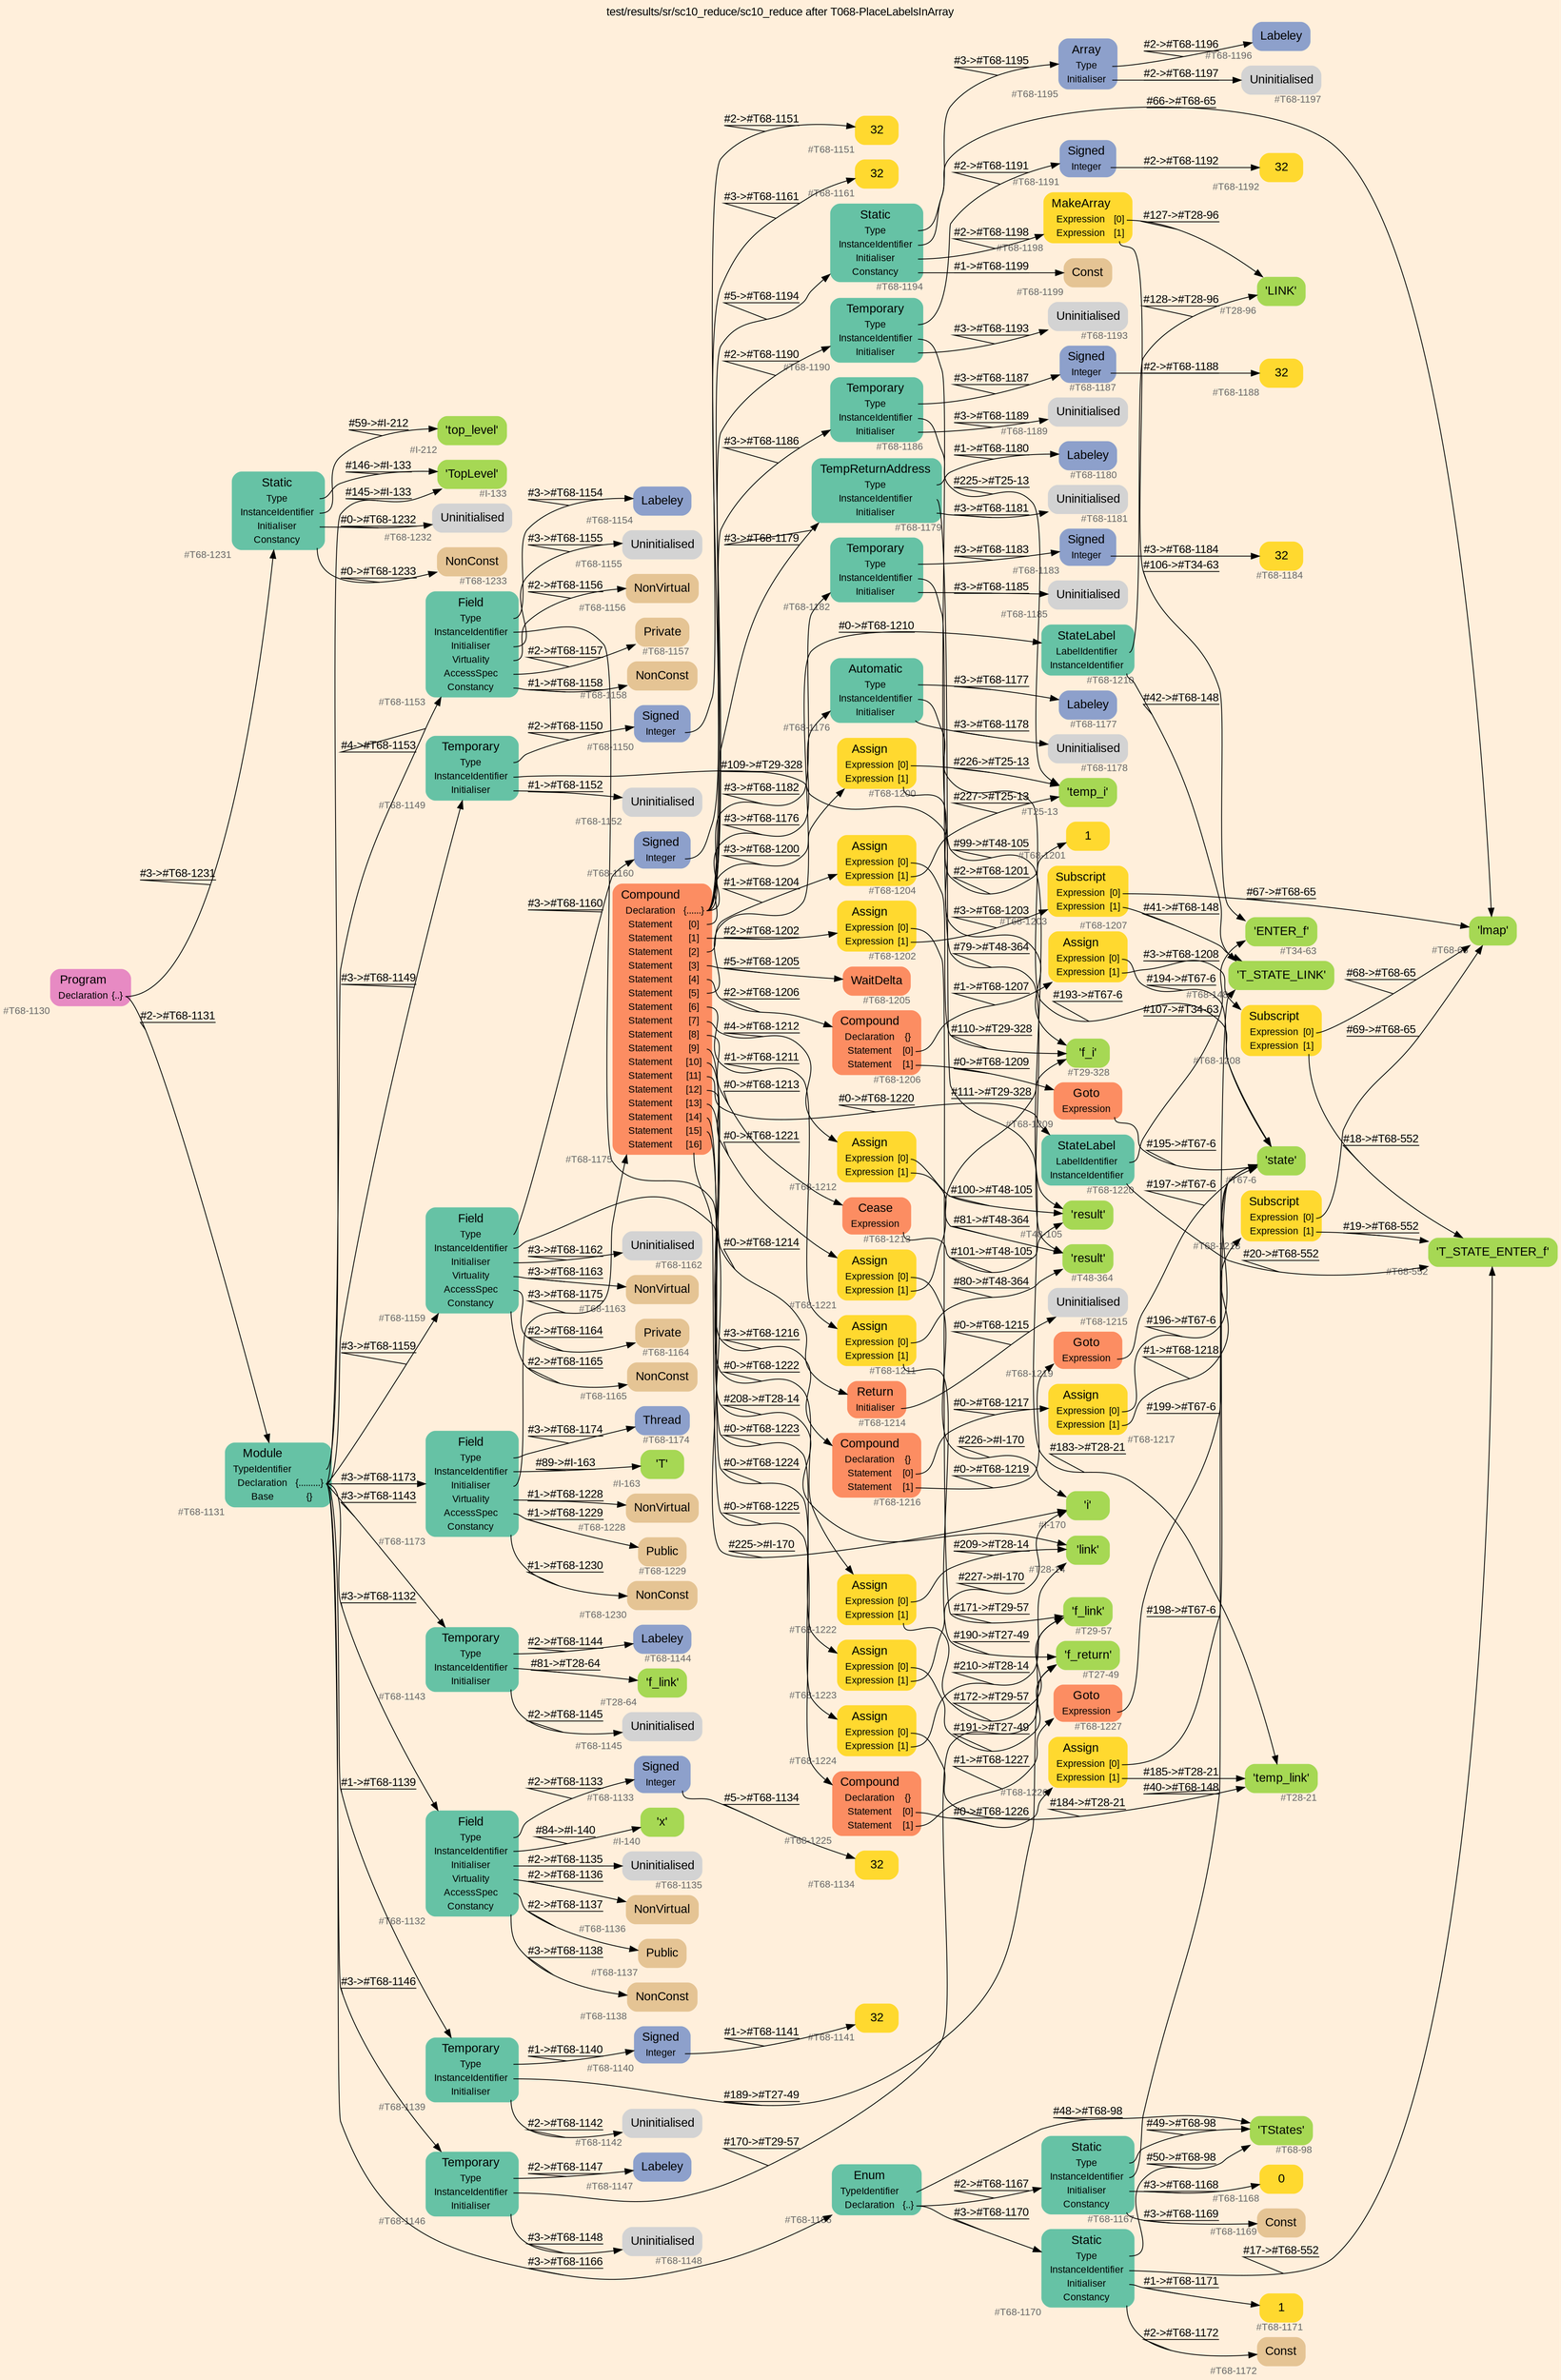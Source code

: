 digraph "test/results/sr/sc10_reduce/sc10_reduce after T068-PlaceLabelsInArray" {
label = "test/results/sr/sc10_reduce/sc10_reduce after T068-PlaceLabelsInArray"
labelloc = t
graph [
    rankdir = "LR"
    ranksep = 0.3
    bgcolor = antiquewhite1
    color = black
    fontcolor = black
    fontname = "Arial"
];
node [
    fontname = "Arial"
];
edge [
    fontname = "Arial"
];

// -------------------- node figure --------------------
// -------- block #T68-1130 ----------
"#T68-1130" [
    fillcolor = "/set28/4"
    xlabel = "#T68-1130"
    fontsize = "12"
    fontcolor = grey40
    shape = "plaintext"
    label = <<TABLE BORDER="0" CELLBORDER="0" CELLSPACING="0">
     <TR><TD><FONT COLOR="black" POINT-SIZE="15">Program</FONT></TD></TR>
     <TR><TD><FONT COLOR="black" POINT-SIZE="12">Declaration</FONT></TD><TD PORT="port0"><FONT COLOR="black" POINT-SIZE="12">{..}</FONT></TD></TR>
    </TABLE>>
    style = "rounded,filled"
];

// -------- block #T68-1131 ----------
"#T68-1131" [
    fillcolor = "/set28/1"
    xlabel = "#T68-1131"
    fontsize = "12"
    fontcolor = grey40
    shape = "plaintext"
    label = <<TABLE BORDER="0" CELLBORDER="0" CELLSPACING="0">
     <TR><TD><FONT COLOR="black" POINT-SIZE="15">Module</FONT></TD></TR>
     <TR><TD><FONT COLOR="black" POINT-SIZE="12">TypeIdentifier</FONT></TD><TD PORT="port0"></TD></TR>
     <TR><TD><FONT COLOR="black" POINT-SIZE="12">Declaration</FONT></TD><TD PORT="port1"><FONT COLOR="black" POINT-SIZE="12">{.........}</FONT></TD></TR>
     <TR><TD><FONT COLOR="black" POINT-SIZE="12">Base</FONT></TD><TD PORT="port2"><FONT COLOR="black" POINT-SIZE="12">{}</FONT></TD></TR>
    </TABLE>>
    style = "rounded,filled"
];

// -------- block #I-133 ----------
"#I-133" [
    fillcolor = "/set28/5"
    xlabel = "#I-133"
    fontsize = "12"
    fontcolor = grey40
    shape = "plaintext"
    label = <<TABLE BORDER="0" CELLBORDER="0" CELLSPACING="0">
     <TR><TD><FONT COLOR="black" POINT-SIZE="15">'TopLevel'</FONT></TD></TR>
    </TABLE>>
    style = "rounded,filled"
];

// -------- block #T68-1132 ----------
"#T68-1132" [
    fillcolor = "/set28/1"
    xlabel = "#T68-1132"
    fontsize = "12"
    fontcolor = grey40
    shape = "plaintext"
    label = <<TABLE BORDER="0" CELLBORDER="0" CELLSPACING="0">
     <TR><TD><FONT COLOR="black" POINT-SIZE="15">Field</FONT></TD></TR>
     <TR><TD><FONT COLOR="black" POINT-SIZE="12">Type</FONT></TD><TD PORT="port0"></TD></TR>
     <TR><TD><FONT COLOR="black" POINT-SIZE="12">InstanceIdentifier</FONT></TD><TD PORT="port1"></TD></TR>
     <TR><TD><FONT COLOR="black" POINT-SIZE="12">Initialiser</FONT></TD><TD PORT="port2"></TD></TR>
     <TR><TD><FONT COLOR="black" POINT-SIZE="12">Virtuality</FONT></TD><TD PORT="port3"></TD></TR>
     <TR><TD><FONT COLOR="black" POINT-SIZE="12">AccessSpec</FONT></TD><TD PORT="port4"></TD></TR>
     <TR><TD><FONT COLOR="black" POINT-SIZE="12">Constancy</FONT></TD><TD PORT="port5"></TD></TR>
    </TABLE>>
    style = "rounded,filled"
];

// -------- block #T68-1133 ----------
"#T68-1133" [
    fillcolor = "/set28/3"
    xlabel = "#T68-1133"
    fontsize = "12"
    fontcolor = grey40
    shape = "plaintext"
    label = <<TABLE BORDER="0" CELLBORDER="0" CELLSPACING="0">
     <TR><TD><FONT COLOR="black" POINT-SIZE="15">Signed</FONT></TD></TR>
     <TR><TD><FONT COLOR="black" POINT-SIZE="12">Integer</FONT></TD><TD PORT="port0"></TD></TR>
    </TABLE>>
    style = "rounded,filled"
];

// -------- block #T68-1134 ----------
"#T68-1134" [
    fillcolor = "/set28/6"
    xlabel = "#T68-1134"
    fontsize = "12"
    fontcolor = grey40
    shape = "plaintext"
    label = <<TABLE BORDER="0" CELLBORDER="0" CELLSPACING="0">
     <TR><TD><FONT COLOR="black" POINT-SIZE="15">32</FONT></TD></TR>
    </TABLE>>
    style = "rounded,filled"
];

// -------- block #I-140 ----------
"#I-140" [
    fillcolor = "/set28/5"
    xlabel = "#I-140"
    fontsize = "12"
    fontcolor = grey40
    shape = "plaintext"
    label = <<TABLE BORDER="0" CELLBORDER="0" CELLSPACING="0">
     <TR><TD><FONT COLOR="black" POINT-SIZE="15">'x'</FONT></TD></TR>
    </TABLE>>
    style = "rounded,filled"
];

// -------- block #T68-1135 ----------
"#T68-1135" [
    xlabel = "#T68-1135"
    fontsize = "12"
    fontcolor = grey40
    shape = "plaintext"
    label = <<TABLE BORDER="0" CELLBORDER="0" CELLSPACING="0">
     <TR><TD><FONT COLOR="black" POINT-SIZE="15">Uninitialised</FONT></TD></TR>
    </TABLE>>
    style = "rounded,filled"
];

// -------- block #T68-1136 ----------
"#T68-1136" [
    fillcolor = "/set28/7"
    xlabel = "#T68-1136"
    fontsize = "12"
    fontcolor = grey40
    shape = "plaintext"
    label = <<TABLE BORDER="0" CELLBORDER="0" CELLSPACING="0">
     <TR><TD><FONT COLOR="black" POINT-SIZE="15">NonVirtual</FONT></TD></TR>
    </TABLE>>
    style = "rounded,filled"
];

// -------- block #T68-1137 ----------
"#T68-1137" [
    fillcolor = "/set28/7"
    xlabel = "#T68-1137"
    fontsize = "12"
    fontcolor = grey40
    shape = "plaintext"
    label = <<TABLE BORDER="0" CELLBORDER="0" CELLSPACING="0">
     <TR><TD><FONT COLOR="black" POINT-SIZE="15">Public</FONT></TD></TR>
    </TABLE>>
    style = "rounded,filled"
];

// -------- block #T68-1138 ----------
"#T68-1138" [
    fillcolor = "/set28/7"
    xlabel = "#T68-1138"
    fontsize = "12"
    fontcolor = grey40
    shape = "plaintext"
    label = <<TABLE BORDER="0" CELLBORDER="0" CELLSPACING="0">
     <TR><TD><FONT COLOR="black" POINT-SIZE="15">NonConst</FONT></TD></TR>
    </TABLE>>
    style = "rounded,filled"
];

// -------- block #T68-1139 ----------
"#T68-1139" [
    fillcolor = "/set28/1"
    xlabel = "#T68-1139"
    fontsize = "12"
    fontcolor = grey40
    shape = "plaintext"
    label = <<TABLE BORDER="0" CELLBORDER="0" CELLSPACING="0">
     <TR><TD><FONT COLOR="black" POINT-SIZE="15">Temporary</FONT></TD></TR>
     <TR><TD><FONT COLOR="black" POINT-SIZE="12">Type</FONT></TD><TD PORT="port0"></TD></TR>
     <TR><TD><FONT COLOR="black" POINT-SIZE="12">InstanceIdentifier</FONT></TD><TD PORT="port1"></TD></TR>
     <TR><TD><FONT COLOR="black" POINT-SIZE="12">Initialiser</FONT></TD><TD PORT="port2"></TD></TR>
    </TABLE>>
    style = "rounded,filled"
];

// -------- block #T68-1140 ----------
"#T68-1140" [
    fillcolor = "/set28/3"
    xlabel = "#T68-1140"
    fontsize = "12"
    fontcolor = grey40
    shape = "plaintext"
    label = <<TABLE BORDER="0" CELLBORDER="0" CELLSPACING="0">
     <TR><TD><FONT COLOR="black" POINT-SIZE="15">Signed</FONT></TD></TR>
     <TR><TD><FONT COLOR="black" POINT-SIZE="12">Integer</FONT></TD><TD PORT="port0"></TD></TR>
    </TABLE>>
    style = "rounded,filled"
];

// -------- block #T68-1141 ----------
"#T68-1141" [
    fillcolor = "/set28/6"
    xlabel = "#T68-1141"
    fontsize = "12"
    fontcolor = grey40
    shape = "plaintext"
    label = <<TABLE BORDER="0" CELLBORDER="0" CELLSPACING="0">
     <TR><TD><FONT COLOR="black" POINT-SIZE="15">32</FONT></TD></TR>
    </TABLE>>
    style = "rounded,filled"
];

// -------- block #T27-49 ----------
"#T27-49" [
    fillcolor = "/set28/5"
    xlabel = "#T27-49"
    fontsize = "12"
    fontcolor = grey40
    shape = "plaintext"
    label = <<TABLE BORDER="0" CELLBORDER="0" CELLSPACING="0">
     <TR><TD><FONT COLOR="black" POINT-SIZE="15">'f_return'</FONT></TD></TR>
    </TABLE>>
    style = "rounded,filled"
];

// -------- block #T68-1142 ----------
"#T68-1142" [
    xlabel = "#T68-1142"
    fontsize = "12"
    fontcolor = grey40
    shape = "plaintext"
    label = <<TABLE BORDER="0" CELLBORDER="0" CELLSPACING="0">
     <TR><TD><FONT COLOR="black" POINT-SIZE="15">Uninitialised</FONT></TD></TR>
    </TABLE>>
    style = "rounded,filled"
];

// -------- block #T68-1143 ----------
"#T68-1143" [
    fillcolor = "/set28/1"
    xlabel = "#T68-1143"
    fontsize = "12"
    fontcolor = grey40
    shape = "plaintext"
    label = <<TABLE BORDER="0" CELLBORDER="0" CELLSPACING="0">
     <TR><TD><FONT COLOR="black" POINT-SIZE="15">Temporary</FONT></TD></TR>
     <TR><TD><FONT COLOR="black" POINT-SIZE="12">Type</FONT></TD><TD PORT="port0"></TD></TR>
     <TR><TD><FONT COLOR="black" POINT-SIZE="12">InstanceIdentifier</FONT></TD><TD PORT="port1"></TD></TR>
     <TR><TD><FONT COLOR="black" POINT-SIZE="12">Initialiser</FONT></TD><TD PORT="port2"></TD></TR>
    </TABLE>>
    style = "rounded,filled"
];

// -------- block #T68-1144 ----------
"#T68-1144" [
    fillcolor = "/set28/3"
    xlabel = "#T68-1144"
    fontsize = "12"
    fontcolor = grey40
    shape = "plaintext"
    label = <<TABLE BORDER="0" CELLBORDER="0" CELLSPACING="0">
     <TR><TD><FONT COLOR="black" POINT-SIZE="15">Labeley</FONT></TD></TR>
    </TABLE>>
    style = "rounded,filled"
];

// -------- block #T28-64 ----------
"#T28-64" [
    fillcolor = "/set28/5"
    xlabel = "#T28-64"
    fontsize = "12"
    fontcolor = grey40
    shape = "plaintext"
    label = <<TABLE BORDER="0" CELLBORDER="0" CELLSPACING="0">
     <TR><TD><FONT COLOR="black" POINT-SIZE="15">'f_link'</FONT></TD></TR>
    </TABLE>>
    style = "rounded,filled"
];

// -------- block #T68-1145 ----------
"#T68-1145" [
    xlabel = "#T68-1145"
    fontsize = "12"
    fontcolor = grey40
    shape = "plaintext"
    label = <<TABLE BORDER="0" CELLBORDER="0" CELLSPACING="0">
     <TR><TD><FONT COLOR="black" POINT-SIZE="15">Uninitialised</FONT></TD></TR>
    </TABLE>>
    style = "rounded,filled"
];

// -------- block #T68-1146 ----------
"#T68-1146" [
    fillcolor = "/set28/1"
    xlabel = "#T68-1146"
    fontsize = "12"
    fontcolor = grey40
    shape = "plaintext"
    label = <<TABLE BORDER="0" CELLBORDER="0" CELLSPACING="0">
     <TR><TD><FONT COLOR="black" POINT-SIZE="15">Temporary</FONT></TD></TR>
     <TR><TD><FONT COLOR="black" POINT-SIZE="12">Type</FONT></TD><TD PORT="port0"></TD></TR>
     <TR><TD><FONT COLOR="black" POINT-SIZE="12">InstanceIdentifier</FONT></TD><TD PORT="port1"></TD></TR>
     <TR><TD><FONT COLOR="black" POINT-SIZE="12">Initialiser</FONT></TD><TD PORT="port2"></TD></TR>
    </TABLE>>
    style = "rounded,filled"
];

// -------- block #T68-1147 ----------
"#T68-1147" [
    fillcolor = "/set28/3"
    xlabel = "#T68-1147"
    fontsize = "12"
    fontcolor = grey40
    shape = "plaintext"
    label = <<TABLE BORDER="0" CELLBORDER="0" CELLSPACING="0">
     <TR><TD><FONT COLOR="black" POINT-SIZE="15">Labeley</FONT></TD></TR>
    </TABLE>>
    style = "rounded,filled"
];

// -------- block #T29-57 ----------
"#T29-57" [
    fillcolor = "/set28/5"
    xlabel = "#T29-57"
    fontsize = "12"
    fontcolor = grey40
    shape = "plaintext"
    label = <<TABLE BORDER="0" CELLBORDER="0" CELLSPACING="0">
     <TR><TD><FONT COLOR="black" POINT-SIZE="15">'f_link'</FONT></TD></TR>
    </TABLE>>
    style = "rounded,filled"
];

// -------- block #T68-1148 ----------
"#T68-1148" [
    xlabel = "#T68-1148"
    fontsize = "12"
    fontcolor = grey40
    shape = "plaintext"
    label = <<TABLE BORDER="0" CELLBORDER="0" CELLSPACING="0">
     <TR><TD><FONT COLOR="black" POINT-SIZE="15">Uninitialised</FONT></TD></TR>
    </TABLE>>
    style = "rounded,filled"
];

// -------- block #T68-1149 ----------
"#T68-1149" [
    fillcolor = "/set28/1"
    xlabel = "#T68-1149"
    fontsize = "12"
    fontcolor = grey40
    shape = "plaintext"
    label = <<TABLE BORDER="0" CELLBORDER="0" CELLSPACING="0">
     <TR><TD><FONT COLOR="black" POINT-SIZE="15">Temporary</FONT></TD></TR>
     <TR><TD><FONT COLOR="black" POINT-SIZE="12">Type</FONT></TD><TD PORT="port0"></TD></TR>
     <TR><TD><FONT COLOR="black" POINT-SIZE="12">InstanceIdentifier</FONT></TD><TD PORT="port1"></TD></TR>
     <TR><TD><FONT COLOR="black" POINT-SIZE="12">Initialiser</FONT></TD><TD PORT="port2"></TD></TR>
    </TABLE>>
    style = "rounded,filled"
];

// -------- block #T68-1150 ----------
"#T68-1150" [
    fillcolor = "/set28/3"
    xlabel = "#T68-1150"
    fontsize = "12"
    fontcolor = grey40
    shape = "plaintext"
    label = <<TABLE BORDER="0" CELLBORDER="0" CELLSPACING="0">
     <TR><TD><FONT COLOR="black" POINT-SIZE="15">Signed</FONT></TD></TR>
     <TR><TD><FONT COLOR="black" POINT-SIZE="12">Integer</FONT></TD><TD PORT="port0"></TD></TR>
    </TABLE>>
    style = "rounded,filled"
];

// -------- block #T68-1151 ----------
"#T68-1151" [
    fillcolor = "/set28/6"
    xlabel = "#T68-1151"
    fontsize = "12"
    fontcolor = grey40
    shape = "plaintext"
    label = <<TABLE BORDER="0" CELLBORDER="0" CELLSPACING="0">
     <TR><TD><FONT COLOR="black" POINT-SIZE="15">32</FONT></TD></TR>
    </TABLE>>
    style = "rounded,filled"
];

// -------- block #T29-328 ----------
"#T29-328" [
    fillcolor = "/set28/5"
    xlabel = "#T29-328"
    fontsize = "12"
    fontcolor = grey40
    shape = "plaintext"
    label = <<TABLE BORDER="0" CELLBORDER="0" CELLSPACING="0">
     <TR><TD><FONT COLOR="black" POINT-SIZE="15">'f_i'</FONT></TD></TR>
    </TABLE>>
    style = "rounded,filled"
];

// -------- block #T68-1152 ----------
"#T68-1152" [
    xlabel = "#T68-1152"
    fontsize = "12"
    fontcolor = grey40
    shape = "plaintext"
    label = <<TABLE BORDER="0" CELLBORDER="0" CELLSPACING="0">
     <TR><TD><FONT COLOR="black" POINT-SIZE="15">Uninitialised</FONT></TD></TR>
    </TABLE>>
    style = "rounded,filled"
];

// -------- block #T68-1153 ----------
"#T68-1153" [
    fillcolor = "/set28/1"
    xlabel = "#T68-1153"
    fontsize = "12"
    fontcolor = grey40
    shape = "plaintext"
    label = <<TABLE BORDER="0" CELLBORDER="0" CELLSPACING="0">
     <TR><TD><FONT COLOR="black" POINT-SIZE="15">Field</FONT></TD></TR>
     <TR><TD><FONT COLOR="black" POINT-SIZE="12">Type</FONT></TD><TD PORT="port0"></TD></TR>
     <TR><TD><FONT COLOR="black" POINT-SIZE="12">InstanceIdentifier</FONT></TD><TD PORT="port1"></TD></TR>
     <TR><TD><FONT COLOR="black" POINT-SIZE="12">Initialiser</FONT></TD><TD PORT="port2"></TD></TR>
     <TR><TD><FONT COLOR="black" POINT-SIZE="12">Virtuality</FONT></TD><TD PORT="port3"></TD></TR>
     <TR><TD><FONT COLOR="black" POINT-SIZE="12">AccessSpec</FONT></TD><TD PORT="port4"></TD></TR>
     <TR><TD><FONT COLOR="black" POINT-SIZE="12">Constancy</FONT></TD><TD PORT="port5"></TD></TR>
    </TABLE>>
    style = "rounded,filled"
];

// -------- block #T68-1154 ----------
"#T68-1154" [
    fillcolor = "/set28/3"
    xlabel = "#T68-1154"
    fontsize = "12"
    fontcolor = grey40
    shape = "plaintext"
    label = <<TABLE BORDER="0" CELLBORDER="0" CELLSPACING="0">
     <TR><TD><FONT COLOR="black" POINT-SIZE="15">Labeley</FONT></TD></TR>
    </TABLE>>
    style = "rounded,filled"
];

// -------- block #T28-14 ----------
"#T28-14" [
    fillcolor = "/set28/5"
    xlabel = "#T28-14"
    fontsize = "12"
    fontcolor = grey40
    shape = "plaintext"
    label = <<TABLE BORDER="0" CELLBORDER="0" CELLSPACING="0">
     <TR><TD><FONT COLOR="black" POINT-SIZE="15">'link'</FONT></TD></TR>
    </TABLE>>
    style = "rounded,filled"
];

// -------- block #T68-1155 ----------
"#T68-1155" [
    xlabel = "#T68-1155"
    fontsize = "12"
    fontcolor = grey40
    shape = "plaintext"
    label = <<TABLE BORDER="0" CELLBORDER="0" CELLSPACING="0">
     <TR><TD><FONT COLOR="black" POINT-SIZE="15">Uninitialised</FONT></TD></TR>
    </TABLE>>
    style = "rounded,filled"
];

// -------- block #T68-1156 ----------
"#T68-1156" [
    fillcolor = "/set28/7"
    xlabel = "#T68-1156"
    fontsize = "12"
    fontcolor = grey40
    shape = "plaintext"
    label = <<TABLE BORDER="0" CELLBORDER="0" CELLSPACING="0">
     <TR><TD><FONT COLOR="black" POINT-SIZE="15">NonVirtual</FONT></TD></TR>
    </TABLE>>
    style = "rounded,filled"
];

// -------- block #T68-1157 ----------
"#T68-1157" [
    fillcolor = "/set28/7"
    xlabel = "#T68-1157"
    fontsize = "12"
    fontcolor = grey40
    shape = "plaintext"
    label = <<TABLE BORDER="0" CELLBORDER="0" CELLSPACING="0">
     <TR><TD><FONT COLOR="black" POINT-SIZE="15">Private</FONT></TD></TR>
    </TABLE>>
    style = "rounded,filled"
];

// -------- block #T68-1158 ----------
"#T68-1158" [
    fillcolor = "/set28/7"
    xlabel = "#T68-1158"
    fontsize = "12"
    fontcolor = grey40
    shape = "plaintext"
    label = <<TABLE BORDER="0" CELLBORDER="0" CELLSPACING="0">
     <TR><TD><FONT COLOR="black" POINT-SIZE="15">NonConst</FONT></TD></TR>
    </TABLE>>
    style = "rounded,filled"
];

// -------- block #T68-1159 ----------
"#T68-1159" [
    fillcolor = "/set28/1"
    xlabel = "#T68-1159"
    fontsize = "12"
    fontcolor = grey40
    shape = "plaintext"
    label = <<TABLE BORDER="0" CELLBORDER="0" CELLSPACING="0">
     <TR><TD><FONT COLOR="black" POINT-SIZE="15">Field</FONT></TD></TR>
     <TR><TD><FONT COLOR="black" POINT-SIZE="12">Type</FONT></TD><TD PORT="port0"></TD></TR>
     <TR><TD><FONT COLOR="black" POINT-SIZE="12">InstanceIdentifier</FONT></TD><TD PORT="port1"></TD></TR>
     <TR><TD><FONT COLOR="black" POINT-SIZE="12">Initialiser</FONT></TD><TD PORT="port2"></TD></TR>
     <TR><TD><FONT COLOR="black" POINT-SIZE="12">Virtuality</FONT></TD><TD PORT="port3"></TD></TR>
     <TR><TD><FONT COLOR="black" POINT-SIZE="12">AccessSpec</FONT></TD><TD PORT="port4"></TD></TR>
     <TR><TD><FONT COLOR="black" POINT-SIZE="12">Constancy</FONT></TD><TD PORT="port5"></TD></TR>
    </TABLE>>
    style = "rounded,filled"
];

// -------- block #T68-1160 ----------
"#T68-1160" [
    fillcolor = "/set28/3"
    xlabel = "#T68-1160"
    fontsize = "12"
    fontcolor = grey40
    shape = "plaintext"
    label = <<TABLE BORDER="0" CELLBORDER="0" CELLSPACING="0">
     <TR><TD><FONT COLOR="black" POINT-SIZE="15">Signed</FONT></TD></TR>
     <TR><TD><FONT COLOR="black" POINT-SIZE="12">Integer</FONT></TD><TD PORT="port0"></TD></TR>
    </TABLE>>
    style = "rounded,filled"
];

// -------- block #T68-1161 ----------
"#T68-1161" [
    fillcolor = "/set28/6"
    xlabel = "#T68-1161"
    fontsize = "12"
    fontcolor = grey40
    shape = "plaintext"
    label = <<TABLE BORDER="0" CELLBORDER="0" CELLSPACING="0">
     <TR><TD><FONT COLOR="black" POINT-SIZE="15">32</FONT></TD></TR>
    </TABLE>>
    style = "rounded,filled"
];

// -------- block #I-170 ----------
"#I-170" [
    fillcolor = "/set28/5"
    xlabel = "#I-170"
    fontsize = "12"
    fontcolor = grey40
    shape = "plaintext"
    label = <<TABLE BORDER="0" CELLBORDER="0" CELLSPACING="0">
     <TR><TD><FONT COLOR="black" POINT-SIZE="15">'i'</FONT></TD></TR>
    </TABLE>>
    style = "rounded,filled"
];

// -------- block #T68-1162 ----------
"#T68-1162" [
    xlabel = "#T68-1162"
    fontsize = "12"
    fontcolor = grey40
    shape = "plaintext"
    label = <<TABLE BORDER="0" CELLBORDER="0" CELLSPACING="0">
     <TR><TD><FONT COLOR="black" POINT-SIZE="15">Uninitialised</FONT></TD></TR>
    </TABLE>>
    style = "rounded,filled"
];

// -------- block #T68-1163 ----------
"#T68-1163" [
    fillcolor = "/set28/7"
    xlabel = "#T68-1163"
    fontsize = "12"
    fontcolor = grey40
    shape = "plaintext"
    label = <<TABLE BORDER="0" CELLBORDER="0" CELLSPACING="0">
     <TR><TD><FONT COLOR="black" POINT-SIZE="15">NonVirtual</FONT></TD></TR>
    </TABLE>>
    style = "rounded,filled"
];

// -------- block #T68-1164 ----------
"#T68-1164" [
    fillcolor = "/set28/7"
    xlabel = "#T68-1164"
    fontsize = "12"
    fontcolor = grey40
    shape = "plaintext"
    label = <<TABLE BORDER="0" CELLBORDER="0" CELLSPACING="0">
     <TR><TD><FONT COLOR="black" POINT-SIZE="15">Private</FONT></TD></TR>
    </TABLE>>
    style = "rounded,filled"
];

// -------- block #T68-1165 ----------
"#T68-1165" [
    fillcolor = "/set28/7"
    xlabel = "#T68-1165"
    fontsize = "12"
    fontcolor = grey40
    shape = "plaintext"
    label = <<TABLE BORDER="0" CELLBORDER="0" CELLSPACING="0">
     <TR><TD><FONT COLOR="black" POINT-SIZE="15">NonConst</FONT></TD></TR>
    </TABLE>>
    style = "rounded,filled"
];

// -------- block #T68-1166 ----------
"#T68-1166" [
    fillcolor = "/set28/1"
    xlabel = "#T68-1166"
    fontsize = "12"
    fontcolor = grey40
    shape = "plaintext"
    label = <<TABLE BORDER="0" CELLBORDER="0" CELLSPACING="0">
     <TR><TD><FONT COLOR="black" POINT-SIZE="15">Enum</FONT></TD></TR>
     <TR><TD><FONT COLOR="black" POINT-SIZE="12">TypeIdentifier</FONT></TD><TD PORT="port0"></TD></TR>
     <TR><TD><FONT COLOR="black" POINT-SIZE="12">Declaration</FONT></TD><TD PORT="port1"><FONT COLOR="black" POINT-SIZE="12">{..}</FONT></TD></TR>
    </TABLE>>
    style = "rounded,filled"
];

// -------- block #T68-98 ----------
"#T68-98" [
    fillcolor = "/set28/5"
    xlabel = "#T68-98"
    fontsize = "12"
    fontcolor = grey40
    shape = "plaintext"
    label = <<TABLE BORDER="0" CELLBORDER="0" CELLSPACING="0">
     <TR><TD><FONT COLOR="black" POINT-SIZE="15">'TStates'</FONT></TD></TR>
    </TABLE>>
    style = "rounded,filled"
];

// -------- block #T68-1167 ----------
"#T68-1167" [
    fillcolor = "/set28/1"
    xlabel = "#T68-1167"
    fontsize = "12"
    fontcolor = grey40
    shape = "plaintext"
    label = <<TABLE BORDER="0" CELLBORDER="0" CELLSPACING="0">
     <TR><TD><FONT COLOR="black" POINT-SIZE="15">Static</FONT></TD></TR>
     <TR><TD><FONT COLOR="black" POINT-SIZE="12">Type</FONT></TD><TD PORT="port0"></TD></TR>
     <TR><TD><FONT COLOR="black" POINT-SIZE="12">InstanceIdentifier</FONT></TD><TD PORT="port1"></TD></TR>
     <TR><TD><FONT COLOR="black" POINT-SIZE="12">Initialiser</FONT></TD><TD PORT="port2"></TD></TR>
     <TR><TD><FONT COLOR="black" POINT-SIZE="12">Constancy</FONT></TD><TD PORT="port3"></TD></TR>
    </TABLE>>
    style = "rounded,filled"
];

// -------- block #T68-148 ----------
"#T68-148" [
    fillcolor = "/set28/5"
    xlabel = "#T68-148"
    fontsize = "12"
    fontcolor = grey40
    shape = "plaintext"
    label = <<TABLE BORDER="0" CELLBORDER="0" CELLSPACING="0">
     <TR><TD><FONT COLOR="black" POINT-SIZE="15">'T_STATE_LINK'</FONT></TD></TR>
    </TABLE>>
    style = "rounded,filled"
];

// -------- block #T68-1168 ----------
"#T68-1168" [
    fillcolor = "/set28/6"
    xlabel = "#T68-1168"
    fontsize = "12"
    fontcolor = grey40
    shape = "plaintext"
    label = <<TABLE BORDER="0" CELLBORDER="0" CELLSPACING="0">
     <TR><TD><FONT COLOR="black" POINT-SIZE="15">0</FONT></TD></TR>
    </TABLE>>
    style = "rounded,filled"
];

// -------- block #T68-1169 ----------
"#T68-1169" [
    fillcolor = "/set28/7"
    xlabel = "#T68-1169"
    fontsize = "12"
    fontcolor = grey40
    shape = "plaintext"
    label = <<TABLE BORDER="0" CELLBORDER="0" CELLSPACING="0">
     <TR><TD><FONT COLOR="black" POINT-SIZE="15">Const</FONT></TD></TR>
    </TABLE>>
    style = "rounded,filled"
];

// -------- block #T68-1170 ----------
"#T68-1170" [
    fillcolor = "/set28/1"
    xlabel = "#T68-1170"
    fontsize = "12"
    fontcolor = grey40
    shape = "plaintext"
    label = <<TABLE BORDER="0" CELLBORDER="0" CELLSPACING="0">
     <TR><TD><FONT COLOR="black" POINT-SIZE="15">Static</FONT></TD></TR>
     <TR><TD><FONT COLOR="black" POINT-SIZE="12">Type</FONT></TD><TD PORT="port0"></TD></TR>
     <TR><TD><FONT COLOR="black" POINT-SIZE="12">InstanceIdentifier</FONT></TD><TD PORT="port1"></TD></TR>
     <TR><TD><FONT COLOR="black" POINT-SIZE="12">Initialiser</FONT></TD><TD PORT="port2"></TD></TR>
     <TR><TD><FONT COLOR="black" POINT-SIZE="12">Constancy</FONT></TD><TD PORT="port3"></TD></TR>
    </TABLE>>
    style = "rounded,filled"
];

// -------- block #T68-552 ----------
"#T68-552" [
    fillcolor = "/set28/5"
    xlabel = "#T68-552"
    fontsize = "12"
    fontcolor = grey40
    shape = "plaintext"
    label = <<TABLE BORDER="0" CELLBORDER="0" CELLSPACING="0">
     <TR><TD><FONT COLOR="black" POINT-SIZE="15">'T_STATE_ENTER_f'</FONT></TD></TR>
    </TABLE>>
    style = "rounded,filled"
];

// -------- block #T68-1171 ----------
"#T68-1171" [
    fillcolor = "/set28/6"
    xlabel = "#T68-1171"
    fontsize = "12"
    fontcolor = grey40
    shape = "plaintext"
    label = <<TABLE BORDER="0" CELLBORDER="0" CELLSPACING="0">
     <TR><TD><FONT COLOR="black" POINT-SIZE="15">1</FONT></TD></TR>
    </TABLE>>
    style = "rounded,filled"
];

// -------- block #T68-1172 ----------
"#T68-1172" [
    fillcolor = "/set28/7"
    xlabel = "#T68-1172"
    fontsize = "12"
    fontcolor = grey40
    shape = "plaintext"
    label = <<TABLE BORDER="0" CELLBORDER="0" CELLSPACING="0">
     <TR><TD><FONT COLOR="black" POINT-SIZE="15">Const</FONT></TD></TR>
    </TABLE>>
    style = "rounded,filled"
];

// -------- block #T68-1173 ----------
"#T68-1173" [
    fillcolor = "/set28/1"
    xlabel = "#T68-1173"
    fontsize = "12"
    fontcolor = grey40
    shape = "plaintext"
    label = <<TABLE BORDER="0" CELLBORDER="0" CELLSPACING="0">
     <TR><TD><FONT COLOR="black" POINT-SIZE="15">Field</FONT></TD></TR>
     <TR><TD><FONT COLOR="black" POINT-SIZE="12">Type</FONT></TD><TD PORT="port0"></TD></TR>
     <TR><TD><FONT COLOR="black" POINT-SIZE="12">InstanceIdentifier</FONT></TD><TD PORT="port1"></TD></TR>
     <TR><TD><FONT COLOR="black" POINT-SIZE="12">Initialiser</FONT></TD><TD PORT="port2"></TD></TR>
     <TR><TD><FONT COLOR="black" POINT-SIZE="12">Virtuality</FONT></TD><TD PORT="port3"></TD></TR>
     <TR><TD><FONT COLOR="black" POINT-SIZE="12">AccessSpec</FONT></TD><TD PORT="port4"></TD></TR>
     <TR><TD><FONT COLOR="black" POINT-SIZE="12">Constancy</FONT></TD><TD PORT="port5"></TD></TR>
    </TABLE>>
    style = "rounded,filled"
];

// -------- block #T68-1174 ----------
"#T68-1174" [
    fillcolor = "/set28/3"
    xlabel = "#T68-1174"
    fontsize = "12"
    fontcolor = grey40
    shape = "plaintext"
    label = <<TABLE BORDER="0" CELLBORDER="0" CELLSPACING="0">
     <TR><TD><FONT COLOR="black" POINT-SIZE="15">Thread</FONT></TD></TR>
    </TABLE>>
    style = "rounded,filled"
];

// -------- block #I-163 ----------
"#I-163" [
    fillcolor = "/set28/5"
    xlabel = "#I-163"
    fontsize = "12"
    fontcolor = grey40
    shape = "plaintext"
    label = <<TABLE BORDER="0" CELLBORDER="0" CELLSPACING="0">
     <TR><TD><FONT COLOR="black" POINT-SIZE="15">'T'</FONT></TD></TR>
    </TABLE>>
    style = "rounded,filled"
];

// -------- block #T68-1175 ----------
"#T68-1175" [
    fillcolor = "/set28/2"
    xlabel = "#T68-1175"
    fontsize = "12"
    fontcolor = grey40
    shape = "plaintext"
    label = <<TABLE BORDER="0" CELLBORDER="0" CELLSPACING="0">
     <TR><TD><FONT COLOR="black" POINT-SIZE="15">Compound</FONT></TD></TR>
     <TR><TD><FONT COLOR="black" POINT-SIZE="12">Declaration</FONT></TD><TD PORT="port0"><FONT COLOR="black" POINT-SIZE="12">{......}</FONT></TD></TR>
     <TR><TD><FONT COLOR="black" POINT-SIZE="12">Statement</FONT></TD><TD PORT="port1"><FONT COLOR="black" POINT-SIZE="12">[0]</FONT></TD></TR>
     <TR><TD><FONT COLOR="black" POINT-SIZE="12">Statement</FONT></TD><TD PORT="port2"><FONT COLOR="black" POINT-SIZE="12">[1]</FONT></TD></TR>
     <TR><TD><FONT COLOR="black" POINT-SIZE="12">Statement</FONT></TD><TD PORT="port3"><FONT COLOR="black" POINT-SIZE="12">[2]</FONT></TD></TR>
     <TR><TD><FONT COLOR="black" POINT-SIZE="12">Statement</FONT></TD><TD PORT="port4"><FONT COLOR="black" POINT-SIZE="12">[3]</FONT></TD></TR>
     <TR><TD><FONT COLOR="black" POINT-SIZE="12">Statement</FONT></TD><TD PORT="port5"><FONT COLOR="black" POINT-SIZE="12">[4]</FONT></TD></TR>
     <TR><TD><FONT COLOR="black" POINT-SIZE="12">Statement</FONT></TD><TD PORT="port6"><FONT COLOR="black" POINT-SIZE="12">[5]</FONT></TD></TR>
     <TR><TD><FONT COLOR="black" POINT-SIZE="12">Statement</FONT></TD><TD PORT="port7"><FONT COLOR="black" POINT-SIZE="12">[6]</FONT></TD></TR>
     <TR><TD><FONT COLOR="black" POINT-SIZE="12">Statement</FONT></TD><TD PORT="port8"><FONT COLOR="black" POINT-SIZE="12">[7]</FONT></TD></TR>
     <TR><TD><FONT COLOR="black" POINT-SIZE="12">Statement</FONT></TD><TD PORT="port9"><FONT COLOR="black" POINT-SIZE="12">[8]</FONT></TD></TR>
     <TR><TD><FONT COLOR="black" POINT-SIZE="12">Statement</FONT></TD><TD PORT="port10"><FONT COLOR="black" POINT-SIZE="12">[9]</FONT></TD></TR>
     <TR><TD><FONT COLOR="black" POINT-SIZE="12">Statement</FONT></TD><TD PORT="port11"><FONT COLOR="black" POINT-SIZE="12">[10]</FONT></TD></TR>
     <TR><TD><FONT COLOR="black" POINT-SIZE="12">Statement</FONT></TD><TD PORT="port12"><FONT COLOR="black" POINT-SIZE="12">[11]</FONT></TD></TR>
     <TR><TD><FONT COLOR="black" POINT-SIZE="12">Statement</FONT></TD><TD PORT="port13"><FONT COLOR="black" POINT-SIZE="12">[12]</FONT></TD></TR>
     <TR><TD><FONT COLOR="black" POINT-SIZE="12">Statement</FONT></TD><TD PORT="port14"><FONT COLOR="black" POINT-SIZE="12">[13]</FONT></TD></TR>
     <TR><TD><FONT COLOR="black" POINT-SIZE="12">Statement</FONT></TD><TD PORT="port15"><FONT COLOR="black" POINT-SIZE="12">[14]</FONT></TD></TR>
     <TR><TD><FONT COLOR="black" POINT-SIZE="12">Statement</FONT></TD><TD PORT="port16"><FONT COLOR="black" POINT-SIZE="12">[15]</FONT></TD></TR>
     <TR><TD><FONT COLOR="black" POINT-SIZE="12">Statement</FONT></TD><TD PORT="port17"><FONT COLOR="black" POINT-SIZE="12">[16]</FONT></TD></TR>
    </TABLE>>
    style = "rounded,filled"
];

// -------- block #T68-1176 ----------
"#T68-1176" [
    fillcolor = "/set28/1"
    xlabel = "#T68-1176"
    fontsize = "12"
    fontcolor = grey40
    shape = "plaintext"
    label = <<TABLE BORDER="0" CELLBORDER="0" CELLSPACING="0">
     <TR><TD><FONT COLOR="black" POINT-SIZE="15">Automatic</FONT></TD></TR>
     <TR><TD><FONT COLOR="black" POINT-SIZE="12">Type</FONT></TD><TD PORT="port0"></TD></TR>
     <TR><TD><FONT COLOR="black" POINT-SIZE="12">InstanceIdentifier</FONT></TD><TD PORT="port1"></TD></TR>
     <TR><TD><FONT COLOR="black" POINT-SIZE="12">Initialiser</FONT></TD><TD PORT="port2"></TD></TR>
    </TABLE>>
    style = "rounded,filled"
];

// -------- block #T68-1177 ----------
"#T68-1177" [
    fillcolor = "/set28/3"
    xlabel = "#T68-1177"
    fontsize = "12"
    fontcolor = grey40
    shape = "plaintext"
    label = <<TABLE BORDER="0" CELLBORDER="0" CELLSPACING="0">
     <TR><TD><FONT COLOR="black" POINT-SIZE="15">Labeley</FONT></TD></TR>
    </TABLE>>
    style = "rounded,filled"
];

// -------- block #T67-6 ----------
"#T67-6" [
    fillcolor = "/set28/5"
    xlabel = "#T67-6"
    fontsize = "12"
    fontcolor = grey40
    shape = "plaintext"
    label = <<TABLE BORDER="0" CELLBORDER="0" CELLSPACING="0">
     <TR><TD><FONT COLOR="black" POINT-SIZE="15">'state'</FONT></TD></TR>
    </TABLE>>
    style = "rounded,filled"
];

// -------- block #T68-1178 ----------
"#T68-1178" [
    xlabel = "#T68-1178"
    fontsize = "12"
    fontcolor = grey40
    shape = "plaintext"
    label = <<TABLE BORDER="0" CELLBORDER="0" CELLSPACING="0">
     <TR><TD><FONT COLOR="black" POINT-SIZE="15">Uninitialised</FONT></TD></TR>
    </TABLE>>
    style = "rounded,filled"
];

// -------- block #T68-1179 ----------
"#T68-1179" [
    fillcolor = "/set28/1"
    xlabel = "#T68-1179"
    fontsize = "12"
    fontcolor = grey40
    shape = "plaintext"
    label = <<TABLE BORDER="0" CELLBORDER="0" CELLSPACING="0">
     <TR><TD><FONT COLOR="black" POINT-SIZE="15">TempReturnAddress</FONT></TD></TR>
     <TR><TD><FONT COLOR="black" POINT-SIZE="12">Type</FONT></TD><TD PORT="port0"></TD></TR>
     <TR><TD><FONT COLOR="black" POINT-SIZE="12">InstanceIdentifier</FONT></TD><TD PORT="port1"></TD></TR>
     <TR><TD><FONT COLOR="black" POINT-SIZE="12">Initialiser</FONT></TD><TD PORT="port2"></TD></TR>
    </TABLE>>
    style = "rounded,filled"
];

// -------- block #T68-1180 ----------
"#T68-1180" [
    fillcolor = "/set28/3"
    xlabel = "#T68-1180"
    fontsize = "12"
    fontcolor = grey40
    shape = "plaintext"
    label = <<TABLE BORDER="0" CELLBORDER="0" CELLSPACING="0">
     <TR><TD><FONT COLOR="black" POINT-SIZE="15">Labeley</FONT></TD></TR>
    </TABLE>>
    style = "rounded,filled"
];

// -------- block #T28-21 ----------
"#T28-21" [
    fillcolor = "/set28/5"
    xlabel = "#T28-21"
    fontsize = "12"
    fontcolor = grey40
    shape = "plaintext"
    label = <<TABLE BORDER="0" CELLBORDER="0" CELLSPACING="0">
     <TR><TD><FONT COLOR="black" POINT-SIZE="15">'temp_link'</FONT></TD></TR>
    </TABLE>>
    style = "rounded,filled"
];

// -------- block #T68-1181 ----------
"#T68-1181" [
    xlabel = "#T68-1181"
    fontsize = "12"
    fontcolor = grey40
    shape = "plaintext"
    label = <<TABLE BORDER="0" CELLBORDER="0" CELLSPACING="0">
     <TR><TD><FONT COLOR="black" POINT-SIZE="15">Uninitialised</FONT></TD></TR>
    </TABLE>>
    style = "rounded,filled"
];

// -------- block #T68-1182 ----------
"#T68-1182" [
    fillcolor = "/set28/1"
    xlabel = "#T68-1182"
    fontsize = "12"
    fontcolor = grey40
    shape = "plaintext"
    label = <<TABLE BORDER="0" CELLBORDER="0" CELLSPACING="0">
     <TR><TD><FONT COLOR="black" POINT-SIZE="15">Temporary</FONT></TD></TR>
     <TR><TD><FONT COLOR="black" POINT-SIZE="12">Type</FONT></TD><TD PORT="port0"></TD></TR>
     <TR><TD><FONT COLOR="black" POINT-SIZE="12">InstanceIdentifier</FONT></TD><TD PORT="port1"></TD></TR>
     <TR><TD><FONT COLOR="black" POINT-SIZE="12">Initialiser</FONT></TD><TD PORT="port2"></TD></TR>
    </TABLE>>
    style = "rounded,filled"
];

// -------- block #T68-1183 ----------
"#T68-1183" [
    fillcolor = "/set28/3"
    xlabel = "#T68-1183"
    fontsize = "12"
    fontcolor = grey40
    shape = "plaintext"
    label = <<TABLE BORDER="0" CELLBORDER="0" CELLSPACING="0">
     <TR><TD><FONT COLOR="black" POINT-SIZE="15">Signed</FONT></TD></TR>
     <TR><TD><FONT COLOR="black" POINT-SIZE="12">Integer</FONT></TD><TD PORT="port0"></TD></TR>
    </TABLE>>
    style = "rounded,filled"
];

// -------- block #T68-1184 ----------
"#T68-1184" [
    fillcolor = "/set28/6"
    xlabel = "#T68-1184"
    fontsize = "12"
    fontcolor = grey40
    shape = "plaintext"
    label = <<TABLE BORDER="0" CELLBORDER="0" CELLSPACING="0">
     <TR><TD><FONT COLOR="black" POINT-SIZE="15">32</FONT></TD></TR>
    </TABLE>>
    style = "rounded,filled"
];

// -------- block #T48-364 ----------
"#T48-364" [
    fillcolor = "/set28/5"
    xlabel = "#T48-364"
    fontsize = "12"
    fontcolor = grey40
    shape = "plaintext"
    label = <<TABLE BORDER="0" CELLBORDER="0" CELLSPACING="0">
     <TR><TD><FONT COLOR="black" POINT-SIZE="15">'result'</FONT></TD></TR>
    </TABLE>>
    style = "rounded,filled"
];

// -------- block #T68-1185 ----------
"#T68-1185" [
    xlabel = "#T68-1185"
    fontsize = "12"
    fontcolor = grey40
    shape = "plaintext"
    label = <<TABLE BORDER="0" CELLBORDER="0" CELLSPACING="0">
     <TR><TD><FONT COLOR="black" POINT-SIZE="15">Uninitialised</FONT></TD></TR>
    </TABLE>>
    style = "rounded,filled"
];

// -------- block #T68-1186 ----------
"#T68-1186" [
    fillcolor = "/set28/1"
    xlabel = "#T68-1186"
    fontsize = "12"
    fontcolor = grey40
    shape = "plaintext"
    label = <<TABLE BORDER="0" CELLBORDER="0" CELLSPACING="0">
     <TR><TD><FONT COLOR="black" POINT-SIZE="15">Temporary</FONT></TD></TR>
     <TR><TD><FONT COLOR="black" POINT-SIZE="12">Type</FONT></TD><TD PORT="port0"></TD></TR>
     <TR><TD><FONT COLOR="black" POINT-SIZE="12">InstanceIdentifier</FONT></TD><TD PORT="port1"></TD></TR>
     <TR><TD><FONT COLOR="black" POINT-SIZE="12">Initialiser</FONT></TD><TD PORT="port2"></TD></TR>
    </TABLE>>
    style = "rounded,filled"
];

// -------- block #T68-1187 ----------
"#T68-1187" [
    fillcolor = "/set28/3"
    xlabel = "#T68-1187"
    fontsize = "12"
    fontcolor = grey40
    shape = "plaintext"
    label = <<TABLE BORDER="0" CELLBORDER="0" CELLSPACING="0">
     <TR><TD><FONT COLOR="black" POINT-SIZE="15">Signed</FONT></TD></TR>
     <TR><TD><FONT COLOR="black" POINT-SIZE="12">Integer</FONT></TD><TD PORT="port0"></TD></TR>
    </TABLE>>
    style = "rounded,filled"
];

// -------- block #T68-1188 ----------
"#T68-1188" [
    fillcolor = "/set28/6"
    xlabel = "#T68-1188"
    fontsize = "12"
    fontcolor = grey40
    shape = "plaintext"
    label = <<TABLE BORDER="0" CELLBORDER="0" CELLSPACING="0">
     <TR><TD><FONT COLOR="black" POINT-SIZE="15">32</FONT></TD></TR>
    </TABLE>>
    style = "rounded,filled"
];

// -------- block #T25-13 ----------
"#T25-13" [
    fillcolor = "/set28/5"
    xlabel = "#T25-13"
    fontsize = "12"
    fontcolor = grey40
    shape = "plaintext"
    label = <<TABLE BORDER="0" CELLBORDER="0" CELLSPACING="0">
     <TR><TD><FONT COLOR="black" POINT-SIZE="15">'temp_i'</FONT></TD></TR>
    </TABLE>>
    style = "rounded,filled"
];

// -------- block #T68-1189 ----------
"#T68-1189" [
    xlabel = "#T68-1189"
    fontsize = "12"
    fontcolor = grey40
    shape = "plaintext"
    label = <<TABLE BORDER="0" CELLBORDER="0" CELLSPACING="0">
     <TR><TD><FONT COLOR="black" POINT-SIZE="15">Uninitialised</FONT></TD></TR>
    </TABLE>>
    style = "rounded,filled"
];

// -------- block #T68-1190 ----------
"#T68-1190" [
    fillcolor = "/set28/1"
    xlabel = "#T68-1190"
    fontsize = "12"
    fontcolor = grey40
    shape = "plaintext"
    label = <<TABLE BORDER="0" CELLBORDER="0" CELLSPACING="0">
     <TR><TD><FONT COLOR="black" POINT-SIZE="15">Temporary</FONT></TD></TR>
     <TR><TD><FONT COLOR="black" POINT-SIZE="12">Type</FONT></TD><TD PORT="port0"></TD></TR>
     <TR><TD><FONT COLOR="black" POINT-SIZE="12">InstanceIdentifier</FONT></TD><TD PORT="port1"></TD></TR>
     <TR><TD><FONT COLOR="black" POINT-SIZE="12">Initialiser</FONT></TD><TD PORT="port2"></TD></TR>
    </TABLE>>
    style = "rounded,filled"
];

// -------- block #T68-1191 ----------
"#T68-1191" [
    fillcolor = "/set28/3"
    xlabel = "#T68-1191"
    fontsize = "12"
    fontcolor = grey40
    shape = "plaintext"
    label = <<TABLE BORDER="0" CELLBORDER="0" CELLSPACING="0">
     <TR><TD><FONT COLOR="black" POINT-SIZE="15">Signed</FONT></TD></TR>
     <TR><TD><FONT COLOR="black" POINT-SIZE="12">Integer</FONT></TD><TD PORT="port0"></TD></TR>
    </TABLE>>
    style = "rounded,filled"
];

// -------- block #T68-1192 ----------
"#T68-1192" [
    fillcolor = "/set28/6"
    xlabel = "#T68-1192"
    fontsize = "12"
    fontcolor = grey40
    shape = "plaintext"
    label = <<TABLE BORDER="0" CELLBORDER="0" CELLSPACING="0">
     <TR><TD><FONT COLOR="black" POINT-SIZE="15">32</FONT></TD></TR>
    </TABLE>>
    style = "rounded,filled"
];

// -------- block #T48-105 ----------
"#T48-105" [
    fillcolor = "/set28/5"
    xlabel = "#T48-105"
    fontsize = "12"
    fontcolor = grey40
    shape = "plaintext"
    label = <<TABLE BORDER="0" CELLBORDER="0" CELLSPACING="0">
     <TR><TD><FONT COLOR="black" POINT-SIZE="15">'result'</FONT></TD></TR>
    </TABLE>>
    style = "rounded,filled"
];

// -------- block #T68-1193 ----------
"#T68-1193" [
    xlabel = "#T68-1193"
    fontsize = "12"
    fontcolor = grey40
    shape = "plaintext"
    label = <<TABLE BORDER="0" CELLBORDER="0" CELLSPACING="0">
     <TR><TD><FONT COLOR="black" POINT-SIZE="15">Uninitialised</FONT></TD></TR>
    </TABLE>>
    style = "rounded,filled"
];

// -------- block #T68-1194 ----------
"#T68-1194" [
    fillcolor = "/set28/1"
    xlabel = "#T68-1194"
    fontsize = "12"
    fontcolor = grey40
    shape = "plaintext"
    label = <<TABLE BORDER="0" CELLBORDER="0" CELLSPACING="0">
     <TR><TD><FONT COLOR="black" POINT-SIZE="15">Static</FONT></TD></TR>
     <TR><TD><FONT COLOR="black" POINT-SIZE="12">Type</FONT></TD><TD PORT="port0"></TD></TR>
     <TR><TD><FONT COLOR="black" POINT-SIZE="12">InstanceIdentifier</FONT></TD><TD PORT="port1"></TD></TR>
     <TR><TD><FONT COLOR="black" POINT-SIZE="12">Initialiser</FONT></TD><TD PORT="port2"></TD></TR>
     <TR><TD><FONT COLOR="black" POINT-SIZE="12">Constancy</FONT></TD><TD PORT="port3"></TD></TR>
    </TABLE>>
    style = "rounded,filled"
];

// -------- block #T68-1195 ----------
"#T68-1195" [
    fillcolor = "/set28/3"
    xlabel = "#T68-1195"
    fontsize = "12"
    fontcolor = grey40
    shape = "plaintext"
    label = <<TABLE BORDER="0" CELLBORDER="0" CELLSPACING="0">
     <TR><TD><FONT COLOR="black" POINT-SIZE="15">Array</FONT></TD></TR>
     <TR><TD><FONT COLOR="black" POINT-SIZE="12">Type</FONT></TD><TD PORT="port0"></TD></TR>
     <TR><TD><FONT COLOR="black" POINT-SIZE="12">Initialiser</FONT></TD><TD PORT="port1"></TD></TR>
    </TABLE>>
    style = "rounded,filled"
];

// -------- block #T68-1196 ----------
"#T68-1196" [
    fillcolor = "/set28/3"
    xlabel = "#T68-1196"
    fontsize = "12"
    fontcolor = grey40
    shape = "plaintext"
    label = <<TABLE BORDER="0" CELLBORDER="0" CELLSPACING="0">
     <TR><TD><FONT COLOR="black" POINT-SIZE="15">Labeley</FONT></TD></TR>
    </TABLE>>
    style = "rounded,filled"
];

// -------- block #T68-1197 ----------
"#T68-1197" [
    xlabel = "#T68-1197"
    fontsize = "12"
    fontcolor = grey40
    shape = "plaintext"
    label = <<TABLE BORDER="0" CELLBORDER="0" CELLSPACING="0">
     <TR><TD><FONT COLOR="black" POINT-SIZE="15">Uninitialised</FONT></TD></TR>
    </TABLE>>
    style = "rounded,filled"
];

// -------- block #T68-65 ----------
"#T68-65" [
    fillcolor = "/set28/5"
    xlabel = "#T68-65"
    fontsize = "12"
    fontcolor = grey40
    shape = "plaintext"
    label = <<TABLE BORDER="0" CELLBORDER="0" CELLSPACING="0">
     <TR><TD><FONT COLOR="black" POINT-SIZE="15">'lmap'</FONT></TD></TR>
    </TABLE>>
    style = "rounded,filled"
];

// -------- block #T68-1198 ----------
"#T68-1198" [
    fillcolor = "/set28/6"
    xlabel = "#T68-1198"
    fontsize = "12"
    fontcolor = grey40
    shape = "plaintext"
    label = <<TABLE BORDER="0" CELLBORDER="0" CELLSPACING="0">
     <TR><TD><FONT COLOR="black" POINT-SIZE="15">MakeArray</FONT></TD></TR>
     <TR><TD><FONT COLOR="black" POINT-SIZE="12">Expression</FONT></TD><TD PORT="port0"><FONT COLOR="black" POINT-SIZE="12">[0]</FONT></TD></TR>
     <TR><TD><FONT COLOR="black" POINT-SIZE="12">Expression</FONT></TD><TD PORT="port1"><FONT COLOR="black" POINT-SIZE="12">[1]</FONT></TD></TR>
    </TABLE>>
    style = "rounded,filled"
];

// -------- block #T28-96 ----------
"#T28-96" [
    fillcolor = "/set28/5"
    xlabel = "#T28-96"
    fontsize = "12"
    fontcolor = grey40
    shape = "plaintext"
    label = <<TABLE BORDER="0" CELLBORDER="0" CELLSPACING="0">
     <TR><TD><FONT COLOR="black" POINT-SIZE="15">'LINK'</FONT></TD></TR>
    </TABLE>>
    style = "rounded,filled"
];

// -------- block #T34-63 ----------
"#T34-63" [
    fillcolor = "/set28/5"
    xlabel = "#T34-63"
    fontsize = "12"
    fontcolor = grey40
    shape = "plaintext"
    label = <<TABLE BORDER="0" CELLBORDER="0" CELLSPACING="0">
     <TR><TD><FONT COLOR="black" POINT-SIZE="15">'ENTER_f'</FONT></TD></TR>
    </TABLE>>
    style = "rounded,filled"
];

// -------- block #T68-1199 ----------
"#T68-1199" [
    fillcolor = "/set28/7"
    xlabel = "#T68-1199"
    fontsize = "12"
    fontcolor = grey40
    shape = "plaintext"
    label = <<TABLE BORDER="0" CELLBORDER="0" CELLSPACING="0">
     <TR><TD><FONT COLOR="black" POINT-SIZE="15">Const</FONT></TD></TR>
    </TABLE>>
    style = "rounded,filled"
];

// -------- block #T68-1200 ----------
"#T68-1200" [
    fillcolor = "/set28/6"
    xlabel = "#T68-1200"
    fontsize = "12"
    fontcolor = grey40
    shape = "plaintext"
    label = <<TABLE BORDER="0" CELLBORDER="0" CELLSPACING="0">
     <TR><TD><FONT COLOR="black" POINT-SIZE="15">Assign</FONT></TD></TR>
     <TR><TD><FONT COLOR="black" POINT-SIZE="12">Expression</FONT></TD><TD PORT="port0"><FONT COLOR="black" POINT-SIZE="12">[0]</FONT></TD></TR>
     <TR><TD><FONT COLOR="black" POINT-SIZE="12">Expression</FONT></TD><TD PORT="port1"><FONT COLOR="black" POINT-SIZE="12">[1]</FONT></TD></TR>
    </TABLE>>
    style = "rounded,filled"
];

// -------- block #T68-1201 ----------
"#T68-1201" [
    fillcolor = "/set28/6"
    xlabel = "#T68-1201"
    fontsize = "12"
    fontcolor = grey40
    shape = "plaintext"
    label = <<TABLE BORDER="0" CELLBORDER="0" CELLSPACING="0">
     <TR><TD><FONT COLOR="black" POINT-SIZE="15">1</FONT></TD></TR>
    </TABLE>>
    style = "rounded,filled"
];

// -------- block #T68-1202 ----------
"#T68-1202" [
    fillcolor = "/set28/6"
    xlabel = "#T68-1202"
    fontsize = "12"
    fontcolor = grey40
    shape = "plaintext"
    label = <<TABLE BORDER="0" CELLBORDER="0" CELLSPACING="0">
     <TR><TD><FONT COLOR="black" POINT-SIZE="15">Assign</FONT></TD></TR>
     <TR><TD><FONT COLOR="black" POINT-SIZE="12">Expression</FONT></TD><TD PORT="port0"><FONT COLOR="black" POINT-SIZE="12">[0]</FONT></TD></TR>
     <TR><TD><FONT COLOR="black" POINT-SIZE="12">Expression</FONT></TD><TD PORT="port1"><FONT COLOR="black" POINT-SIZE="12">[1]</FONT></TD></TR>
    </TABLE>>
    style = "rounded,filled"
];

// -------- block #T68-1203 ----------
"#T68-1203" [
    fillcolor = "/set28/6"
    xlabel = "#T68-1203"
    fontsize = "12"
    fontcolor = grey40
    shape = "plaintext"
    label = <<TABLE BORDER="0" CELLBORDER="0" CELLSPACING="0">
     <TR><TD><FONT COLOR="black" POINT-SIZE="15">Subscript</FONT></TD></TR>
     <TR><TD><FONT COLOR="black" POINT-SIZE="12">Expression</FONT></TD><TD PORT="port0"><FONT COLOR="black" POINT-SIZE="12">[0]</FONT></TD></TR>
     <TR><TD><FONT COLOR="black" POINT-SIZE="12">Expression</FONT></TD><TD PORT="port1"><FONT COLOR="black" POINT-SIZE="12">[1]</FONT></TD></TR>
    </TABLE>>
    style = "rounded,filled"
];

// -------- block #T68-1204 ----------
"#T68-1204" [
    fillcolor = "/set28/6"
    xlabel = "#T68-1204"
    fontsize = "12"
    fontcolor = grey40
    shape = "plaintext"
    label = <<TABLE BORDER="0" CELLBORDER="0" CELLSPACING="0">
     <TR><TD><FONT COLOR="black" POINT-SIZE="15">Assign</FONT></TD></TR>
     <TR><TD><FONT COLOR="black" POINT-SIZE="12">Expression</FONT></TD><TD PORT="port0"><FONT COLOR="black" POINT-SIZE="12">[0]</FONT></TD></TR>
     <TR><TD><FONT COLOR="black" POINT-SIZE="12">Expression</FONT></TD><TD PORT="port1"><FONT COLOR="black" POINT-SIZE="12">[1]</FONT></TD></TR>
    </TABLE>>
    style = "rounded,filled"
];

// -------- block #T68-1205 ----------
"#T68-1205" [
    fillcolor = "/set28/2"
    xlabel = "#T68-1205"
    fontsize = "12"
    fontcolor = grey40
    shape = "plaintext"
    label = <<TABLE BORDER="0" CELLBORDER="0" CELLSPACING="0">
     <TR><TD><FONT COLOR="black" POINT-SIZE="15">WaitDelta</FONT></TD></TR>
    </TABLE>>
    style = "rounded,filled"
];

// -------- block #T68-1206 ----------
"#T68-1206" [
    fillcolor = "/set28/2"
    xlabel = "#T68-1206"
    fontsize = "12"
    fontcolor = grey40
    shape = "plaintext"
    label = <<TABLE BORDER="0" CELLBORDER="0" CELLSPACING="0">
     <TR><TD><FONT COLOR="black" POINT-SIZE="15">Compound</FONT></TD></TR>
     <TR><TD><FONT COLOR="black" POINT-SIZE="12">Declaration</FONT></TD><TD PORT="port0"><FONT COLOR="black" POINT-SIZE="12">{}</FONT></TD></TR>
     <TR><TD><FONT COLOR="black" POINT-SIZE="12">Statement</FONT></TD><TD PORT="port1"><FONT COLOR="black" POINT-SIZE="12">[0]</FONT></TD></TR>
     <TR><TD><FONT COLOR="black" POINT-SIZE="12">Statement</FONT></TD><TD PORT="port2"><FONT COLOR="black" POINT-SIZE="12">[1]</FONT></TD></TR>
    </TABLE>>
    style = "rounded,filled"
];

// -------- block #T68-1207 ----------
"#T68-1207" [
    fillcolor = "/set28/6"
    xlabel = "#T68-1207"
    fontsize = "12"
    fontcolor = grey40
    shape = "plaintext"
    label = <<TABLE BORDER="0" CELLBORDER="0" CELLSPACING="0">
     <TR><TD><FONT COLOR="black" POINT-SIZE="15">Assign</FONT></TD></TR>
     <TR><TD><FONT COLOR="black" POINT-SIZE="12">Expression</FONT></TD><TD PORT="port0"><FONT COLOR="black" POINT-SIZE="12">[0]</FONT></TD></TR>
     <TR><TD><FONT COLOR="black" POINT-SIZE="12">Expression</FONT></TD><TD PORT="port1"><FONT COLOR="black" POINT-SIZE="12">[1]</FONT></TD></TR>
    </TABLE>>
    style = "rounded,filled"
];

// -------- block #T68-1208 ----------
"#T68-1208" [
    fillcolor = "/set28/6"
    xlabel = "#T68-1208"
    fontsize = "12"
    fontcolor = grey40
    shape = "plaintext"
    label = <<TABLE BORDER="0" CELLBORDER="0" CELLSPACING="0">
     <TR><TD><FONT COLOR="black" POINT-SIZE="15">Subscript</FONT></TD></TR>
     <TR><TD><FONT COLOR="black" POINT-SIZE="12">Expression</FONT></TD><TD PORT="port0"><FONT COLOR="black" POINT-SIZE="12">[0]</FONT></TD></TR>
     <TR><TD><FONT COLOR="black" POINT-SIZE="12">Expression</FONT></TD><TD PORT="port1"><FONT COLOR="black" POINT-SIZE="12">[1]</FONT></TD></TR>
    </TABLE>>
    style = "rounded,filled"
];

// -------- block #T68-1209 ----------
"#T68-1209" [
    fillcolor = "/set28/2"
    xlabel = "#T68-1209"
    fontsize = "12"
    fontcolor = grey40
    shape = "plaintext"
    label = <<TABLE BORDER="0" CELLBORDER="0" CELLSPACING="0">
     <TR><TD><FONT COLOR="black" POINT-SIZE="15">Goto</FONT></TD></TR>
     <TR><TD><FONT COLOR="black" POINT-SIZE="12">Expression</FONT></TD><TD PORT="port0"></TD></TR>
    </TABLE>>
    style = "rounded,filled"
];

// -------- block #T68-1210 ----------
"#T68-1210" [
    fillcolor = "/set28/1"
    xlabel = "#T68-1210"
    fontsize = "12"
    fontcolor = grey40
    shape = "plaintext"
    label = <<TABLE BORDER="0" CELLBORDER="0" CELLSPACING="0">
     <TR><TD><FONT COLOR="black" POINT-SIZE="15">StateLabel</FONT></TD></TR>
     <TR><TD><FONT COLOR="black" POINT-SIZE="12">LabelIdentifier</FONT></TD><TD PORT="port0"></TD></TR>
     <TR><TD><FONT COLOR="black" POINT-SIZE="12">InstanceIdentifier</FONT></TD><TD PORT="port1"></TD></TR>
    </TABLE>>
    style = "rounded,filled"
];

// -------- block #T68-1211 ----------
"#T68-1211" [
    fillcolor = "/set28/6"
    xlabel = "#T68-1211"
    fontsize = "12"
    fontcolor = grey40
    shape = "plaintext"
    label = <<TABLE BORDER="0" CELLBORDER="0" CELLSPACING="0">
     <TR><TD><FONT COLOR="black" POINT-SIZE="15">Assign</FONT></TD></TR>
     <TR><TD><FONT COLOR="black" POINT-SIZE="12">Expression</FONT></TD><TD PORT="port0"><FONT COLOR="black" POINT-SIZE="12">[0]</FONT></TD></TR>
     <TR><TD><FONT COLOR="black" POINT-SIZE="12">Expression</FONT></TD><TD PORT="port1"><FONT COLOR="black" POINT-SIZE="12">[1]</FONT></TD></TR>
    </TABLE>>
    style = "rounded,filled"
];

// -------- block #T68-1212 ----------
"#T68-1212" [
    fillcolor = "/set28/6"
    xlabel = "#T68-1212"
    fontsize = "12"
    fontcolor = grey40
    shape = "plaintext"
    label = <<TABLE BORDER="0" CELLBORDER="0" CELLSPACING="0">
     <TR><TD><FONT COLOR="black" POINT-SIZE="15">Assign</FONT></TD></TR>
     <TR><TD><FONT COLOR="black" POINT-SIZE="12">Expression</FONT></TD><TD PORT="port0"><FONT COLOR="black" POINT-SIZE="12">[0]</FONT></TD></TR>
     <TR><TD><FONT COLOR="black" POINT-SIZE="12">Expression</FONT></TD><TD PORT="port1"><FONT COLOR="black" POINT-SIZE="12">[1]</FONT></TD></TR>
    </TABLE>>
    style = "rounded,filled"
];

// -------- block #T68-1213 ----------
"#T68-1213" [
    fillcolor = "/set28/2"
    xlabel = "#T68-1213"
    fontsize = "12"
    fontcolor = grey40
    shape = "plaintext"
    label = <<TABLE BORDER="0" CELLBORDER="0" CELLSPACING="0">
     <TR><TD><FONT COLOR="black" POINT-SIZE="15">Cease</FONT></TD></TR>
     <TR><TD><FONT COLOR="black" POINT-SIZE="12">Expression</FONT></TD><TD PORT="port0"></TD></TR>
    </TABLE>>
    style = "rounded,filled"
];

// -------- block #T68-1214 ----------
"#T68-1214" [
    fillcolor = "/set28/2"
    xlabel = "#T68-1214"
    fontsize = "12"
    fontcolor = grey40
    shape = "plaintext"
    label = <<TABLE BORDER="0" CELLBORDER="0" CELLSPACING="0">
     <TR><TD><FONT COLOR="black" POINT-SIZE="15">Return</FONT></TD></TR>
     <TR><TD><FONT COLOR="black" POINT-SIZE="12">Initialiser</FONT></TD><TD PORT="port0"></TD></TR>
    </TABLE>>
    style = "rounded,filled"
];

// -------- block #T68-1215 ----------
"#T68-1215" [
    xlabel = "#T68-1215"
    fontsize = "12"
    fontcolor = grey40
    shape = "plaintext"
    label = <<TABLE BORDER="0" CELLBORDER="0" CELLSPACING="0">
     <TR><TD><FONT COLOR="black" POINT-SIZE="15">Uninitialised</FONT></TD></TR>
    </TABLE>>
    style = "rounded,filled"
];

// -------- block #T68-1216 ----------
"#T68-1216" [
    fillcolor = "/set28/2"
    xlabel = "#T68-1216"
    fontsize = "12"
    fontcolor = grey40
    shape = "plaintext"
    label = <<TABLE BORDER="0" CELLBORDER="0" CELLSPACING="0">
     <TR><TD><FONT COLOR="black" POINT-SIZE="15">Compound</FONT></TD></TR>
     <TR><TD><FONT COLOR="black" POINT-SIZE="12">Declaration</FONT></TD><TD PORT="port0"><FONT COLOR="black" POINT-SIZE="12">{}</FONT></TD></TR>
     <TR><TD><FONT COLOR="black" POINT-SIZE="12">Statement</FONT></TD><TD PORT="port1"><FONT COLOR="black" POINT-SIZE="12">[0]</FONT></TD></TR>
     <TR><TD><FONT COLOR="black" POINT-SIZE="12">Statement</FONT></TD><TD PORT="port2"><FONT COLOR="black" POINT-SIZE="12">[1]</FONT></TD></TR>
    </TABLE>>
    style = "rounded,filled"
];

// -------- block #T68-1217 ----------
"#T68-1217" [
    fillcolor = "/set28/6"
    xlabel = "#T68-1217"
    fontsize = "12"
    fontcolor = grey40
    shape = "plaintext"
    label = <<TABLE BORDER="0" CELLBORDER="0" CELLSPACING="0">
     <TR><TD><FONT COLOR="black" POINT-SIZE="15">Assign</FONT></TD></TR>
     <TR><TD><FONT COLOR="black" POINT-SIZE="12">Expression</FONT></TD><TD PORT="port0"><FONT COLOR="black" POINT-SIZE="12">[0]</FONT></TD></TR>
     <TR><TD><FONT COLOR="black" POINT-SIZE="12">Expression</FONT></TD><TD PORT="port1"><FONT COLOR="black" POINT-SIZE="12">[1]</FONT></TD></TR>
    </TABLE>>
    style = "rounded,filled"
];

// -------- block #T68-1218 ----------
"#T68-1218" [
    fillcolor = "/set28/6"
    xlabel = "#T68-1218"
    fontsize = "12"
    fontcolor = grey40
    shape = "plaintext"
    label = <<TABLE BORDER="0" CELLBORDER="0" CELLSPACING="0">
     <TR><TD><FONT COLOR="black" POINT-SIZE="15">Subscript</FONT></TD></TR>
     <TR><TD><FONT COLOR="black" POINT-SIZE="12">Expression</FONT></TD><TD PORT="port0"><FONT COLOR="black" POINT-SIZE="12">[0]</FONT></TD></TR>
     <TR><TD><FONT COLOR="black" POINT-SIZE="12">Expression</FONT></TD><TD PORT="port1"><FONT COLOR="black" POINT-SIZE="12">[1]</FONT></TD></TR>
    </TABLE>>
    style = "rounded,filled"
];

// -------- block #T68-1219 ----------
"#T68-1219" [
    fillcolor = "/set28/2"
    xlabel = "#T68-1219"
    fontsize = "12"
    fontcolor = grey40
    shape = "plaintext"
    label = <<TABLE BORDER="0" CELLBORDER="0" CELLSPACING="0">
     <TR><TD><FONT COLOR="black" POINT-SIZE="15">Goto</FONT></TD></TR>
     <TR><TD><FONT COLOR="black" POINT-SIZE="12">Expression</FONT></TD><TD PORT="port0"></TD></TR>
    </TABLE>>
    style = "rounded,filled"
];

// -------- block #T68-1220 ----------
"#T68-1220" [
    fillcolor = "/set28/1"
    xlabel = "#T68-1220"
    fontsize = "12"
    fontcolor = grey40
    shape = "plaintext"
    label = <<TABLE BORDER="0" CELLBORDER="0" CELLSPACING="0">
     <TR><TD><FONT COLOR="black" POINT-SIZE="15">StateLabel</FONT></TD></TR>
     <TR><TD><FONT COLOR="black" POINT-SIZE="12">LabelIdentifier</FONT></TD><TD PORT="port0"></TD></TR>
     <TR><TD><FONT COLOR="black" POINT-SIZE="12">InstanceIdentifier</FONT></TD><TD PORT="port1"></TD></TR>
    </TABLE>>
    style = "rounded,filled"
];

// -------- block #T68-1221 ----------
"#T68-1221" [
    fillcolor = "/set28/6"
    xlabel = "#T68-1221"
    fontsize = "12"
    fontcolor = grey40
    shape = "plaintext"
    label = <<TABLE BORDER="0" CELLBORDER="0" CELLSPACING="0">
     <TR><TD><FONT COLOR="black" POINT-SIZE="15">Assign</FONT></TD></TR>
     <TR><TD><FONT COLOR="black" POINT-SIZE="12">Expression</FONT></TD><TD PORT="port0"><FONT COLOR="black" POINT-SIZE="12">[0]</FONT></TD></TR>
     <TR><TD><FONT COLOR="black" POINT-SIZE="12">Expression</FONT></TD><TD PORT="port1"><FONT COLOR="black" POINT-SIZE="12">[1]</FONT></TD></TR>
    </TABLE>>
    style = "rounded,filled"
];

// -------- block #T68-1222 ----------
"#T68-1222" [
    fillcolor = "/set28/6"
    xlabel = "#T68-1222"
    fontsize = "12"
    fontcolor = grey40
    shape = "plaintext"
    label = <<TABLE BORDER="0" CELLBORDER="0" CELLSPACING="0">
     <TR><TD><FONT COLOR="black" POINT-SIZE="15">Assign</FONT></TD></TR>
     <TR><TD><FONT COLOR="black" POINT-SIZE="12">Expression</FONT></TD><TD PORT="port0"><FONT COLOR="black" POINT-SIZE="12">[0]</FONT></TD></TR>
     <TR><TD><FONT COLOR="black" POINT-SIZE="12">Expression</FONT></TD><TD PORT="port1"><FONT COLOR="black" POINT-SIZE="12">[1]</FONT></TD></TR>
    </TABLE>>
    style = "rounded,filled"
];

// -------- block #T68-1223 ----------
"#T68-1223" [
    fillcolor = "/set28/6"
    xlabel = "#T68-1223"
    fontsize = "12"
    fontcolor = grey40
    shape = "plaintext"
    label = <<TABLE BORDER="0" CELLBORDER="0" CELLSPACING="0">
     <TR><TD><FONT COLOR="black" POINT-SIZE="15">Assign</FONT></TD></TR>
     <TR><TD><FONT COLOR="black" POINT-SIZE="12">Expression</FONT></TD><TD PORT="port0"><FONT COLOR="black" POINT-SIZE="12">[0]</FONT></TD></TR>
     <TR><TD><FONT COLOR="black" POINT-SIZE="12">Expression</FONT></TD><TD PORT="port1"><FONT COLOR="black" POINT-SIZE="12">[1]</FONT></TD></TR>
    </TABLE>>
    style = "rounded,filled"
];

// -------- block #T68-1224 ----------
"#T68-1224" [
    fillcolor = "/set28/6"
    xlabel = "#T68-1224"
    fontsize = "12"
    fontcolor = grey40
    shape = "plaintext"
    label = <<TABLE BORDER="0" CELLBORDER="0" CELLSPACING="0">
     <TR><TD><FONT COLOR="black" POINT-SIZE="15">Assign</FONT></TD></TR>
     <TR><TD><FONT COLOR="black" POINT-SIZE="12">Expression</FONT></TD><TD PORT="port0"><FONT COLOR="black" POINT-SIZE="12">[0]</FONT></TD></TR>
     <TR><TD><FONT COLOR="black" POINT-SIZE="12">Expression</FONT></TD><TD PORT="port1"><FONT COLOR="black" POINT-SIZE="12">[1]</FONT></TD></TR>
    </TABLE>>
    style = "rounded,filled"
];

// -------- block #T68-1225 ----------
"#T68-1225" [
    fillcolor = "/set28/2"
    xlabel = "#T68-1225"
    fontsize = "12"
    fontcolor = grey40
    shape = "plaintext"
    label = <<TABLE BORDER="0" CELLBORDER="0" CELLSPACING="0">
     <TR><TD><FONT COLOR="black" POINT-SIZE="15">Compound</FONT></TD></TR>
     <TR><TD><FONT COLOR="black" POINT-SIZE="12">Declaration</FONT></TD><TD PORT="port0"><FONT COLOR="black" POINT-SIZE="12">{}</FONT></TD></TR>
     <TR><TD><FONT COLOR="black" POINT-SIZE="12">Statement</FONT></TD><TD PORT="port1"><FONT COLOR="black" POINT-SIZE="12">[0]</FONT></TD></TR>
     <TR><TD><FONT COLOR="black" POINT-SIZE="12">Statement</FONT></TD><TD PORT="port2"><FONT COLOR="black" POINT-SIZE="12">[1]</FONT></TD></TR>
    </TABLE>>
    style = "rounded,filled"
];

// -------- block #T68-1226 ----------
"#T68-1226" [
    fillcolor = "/set28/6"
    xlabel = "#T68-1226"
    fontsize = "12"
    fontcolor = grey40
    shape = "plaintext"
    label = <<TABLE BORDER="0" CELLBORDER="0" CELLSPACING="0">
     <TR><TD><FONT COLOR="black" POINT-SIZE="15">Assign</FONT></TD></TR>
     <TR><TD><FONT COLOR="black" POINT-SIZE="12">Expression</FONT></TD><TD PORT="port0"><FONT COLOR="black" POINT-SIZE="12">[0]</FONT></TD></TR>
     <TR><TD><FONT COLOR="black" POINT-SIZE="12">Expression</FONT></TD><TD PORT="port1"><FONT COLOR="black" POINT-SIZE="12">[1]</FONT></TD></TR>
    </TABLE>>
    style = "rounded,filled"
];

// -------- block #T68-1227 ----------
"#T68-1227" [
    fillcolor = "/set28/2"
    xlabel = "#T68-1227"
    fontsize = "12"
    fontcolor = grey40
    shape = "plaintext"
    label = <<TABLE BORDER="0" CELLBORDER="0" CELLSPACING="0">
     <TR><TD><FONT COLOR="black" POINT-SIZE="15">Goto</FONT></TD></TR>
     <TR><TD><FONT COLOR="black" POINT-SIZE="12">Expression</FONT></TD><TD PORT="port0"></TD></TR>
    </TABLE>>
    style = "rounded,filled"
];

// -------- block #T68-1228 ----------
"#T68-1228" [
    fillcolor = "/set28/7"
    xlabel = "#T68-1228"
    fontsize = "12"
    fontcolor = grey40
    shape = "plaintext"
    label = <<TABLE BORDER="0" CELLBORDER="0" CELLSPACING="0">
     <TR><TD><FONT COLOR="black" POINT-SIZE="15">NonVirtual</FONT></TD></TR>
    </TABLE>>
    style = "rounded,filled"
];

// -------- block #T68-1229 ----------
"#T68-1229" [
    fillcolor = "/set28/7"
    xlabel = "#T68-1229"
    fontsize = "12"
    fontcolor = grey40
    shape = "plaintext"
    label = <<TABLE BORDER="0" CELLBORDER="0" CELLSPACING="0">
     <TR><TD><FONT COLOR="black" POINT-SIZE="15">Public</FONT></TD></TR>
    </TABLE>>
    style = "rounded,filled"
];

// -------- block #T68-1230 ----------
"#T68-1230" [
    fillcolor = "/set28/7"
    xlabel = "#T68-1230"
    fontsize = "12"
    fontcolor = grey40
    shape = "plaintext"
    label = <<TABLE BORDER="0" CELLBORDER="0" CELLSPACING="0">
     <TR><TD><FONT COLOR="black" POINT-SIZE="15">NonConst</FONT></TD></TR>
    </TABLE>>
    style = "rounded,filled"
];

// -------- block #T68-1231 ----------
"#T68-1231" [
    fillcolor = "/set28/1"
    xlabel = "#T68-1231"
    fontsize = "12"
    fontcolor = grey40
    shape = "plaintext"
    label = <<TABLE BORDER="0" CELLBORDER="0" CELLSPACING="0">
     <TR><TD><FONT COLOR="black" POINT-SIZE="15">Static</FONT></TD></TR>
     <TR><TD><FONT COLOR="black" POINT-SIZE="12">Type</FONT></TD><TD PORT="port0"></TD></TR>
     <TR><TD><FONT COLOR="black" POINT-SIZE="12">InstanceIdentifier</FONT></TD><TD PORT="port1"></TD></TR>
     <TR><TD><FONT COLOR="black" POINT-SIZE="12">Initialiser</FONT></TD><TD PORT="port2"></TD></TR>
     <TR><TD><FONT COLOR="black" POINT-SIZE="12">Constancy</FONT></TD><TD PORT="port3"></TD></TR>
    </TABLE>>
    style = "rounded,filled"
];

// -------- block #I-212 ----------
"#I-212" [
    fillcolor = "/set28/5"
    xlabel = "#I-212"
    fontsize = "12"
    fontcolor = grey40
    shape = "plaintext"
    label = <<TABLE BORDER="0" CELLBORDER="0" CELLSPACING="0">
     <TR><TD><FONT COLOR="black" POINT-SIZE="15">'top_level'</FONT></TD></TR>
    </TABLE>>
    style = "rounded,filled"
];

// -------- block #T68-1232 ----------
"#T68-1232" [
    xlabel = "#T68-1232"
    fontsize = "12"
    fontcolor = grey40
    shape = "plaintext"
    label = <<TABLE BORDER="0" CELLBORDER="0" CELLSPACING="0">
     <TR><TD><FONT COLOR="black" POINT-SIZE="15">Uninitialised</FONT></TD></TR>
    </TABLE>>
    style = "rounded,filled"
];

// -------- block #T68-1233 ----------
"#T68-1233" [
    fillcolor = "/set28/7"
    xlabel = "#T68-1233"
    fontsize = "12"
    fontcolor = grey40
    shape = "plaintext"
    label = <<TABLE BORDER="0" CELLBORDER="0" CELLSPACING="0">
     <TR><TD><FONT COLOR="black" POINT-SIZE="15">NonConst</FONT></TD></TR>
    </TABLE>>
    style = "rounded,filled"
];

"#T68-1130":port0 -> "#T68-1131" [
    label = "#2-&gt;#T68-1131"
    decorate = true
    color = black
    fontcolor = black
];

"#T68-1130":port0 -> "#T68-1231" [
    label = "#3-&gt;#T68-1231"
    decorate = true
    color = black
    fontcolor = black
];

"#T68-1131":port0 -> "#I-133" [
    label = "#145-&gt;#I-133"
    decorate = true
    color = black
    fontcolor = black
];

"#T68-1131":port1 -> "#T68-1132" [
    label = "#3-&gt;#T68-1132"
    decorate = true
    color = black
    fontcolor = black
];

"#T68-1131":port1 -> "#T68-1139" [
    label = "#1-&gt;#T68-1139"
    decorate = true
    color = black
    fontcolor = black
];

"#T68-1131":port1 -> "#T68-1143" [
    label = "#3-&gt;#T68-1143"
    decorate = true
    color = black
    fontcolor = black
];

"#T68-1131":port1 -> "#T68-1146" [
    label = "#3-&gt;#T68-1146"
    decorate = true
    color = black
    fontcolor = black
];

"#T68-1131":port1 -> "#T68-1149" [
    label = "#3-&gt;#T68-1149"
    decorate = true
    color = black
    fontcolor = black
];

"#T68-1131":port1 -> "#T68-1153" [
    label = "#4-&gt;#T68-1153"
    decorate = true
    color = black
    fontcolor = black
];

"#T68-1131":port1 -> "#T68-1159" [
    label = "#3-&gt;#T68-1159"
    decorate = true
    color = black
    fontcolor = black
];

"#T68-1131":port1 -> "#T68-1166" [
    label = "#3-&gt;#T68-1166"
    decorate = true
    color = black
    fontcolor = black
];

"#T68-1131":port1 -> "#T68-1173" [
    label = "#3-&gt;#T68-1173"
    decorate = true
    color = black
    fontcolor = black
];

"#T68-1132":port0 -> "#T68-1133" [
    label = "#2-&gt;#T68-1133"
    decorate = true
    color = black
    fontcolor = black
];

"#T68-1132":port1 -> "#I-140" [
    label = "#84-&gt;#I-140"
    decorate = true
    color = black
    fontcolor = black
];

"#T68-1132":port2 -> "#T68-1135" [
    label = "#2-&gt;#T68-1135"
    decorate = true
    color = black
    fontcolor = black
];

"#T68-1132":port3 -> "#T68-1136" [
    label = "#2-&gt;#T68-1136"
    decorate = true
    color = black
    fontcolor = black
];

"#T68-1132":port4 -> "#T68-1137" [
    label = "#2-&gt;#T68-1137"
    decorate = true
    color = black
    fontcolor = black
];

"#T68-1132":port5 -> "#T68-1138" [
    label = "#3-&gt;#T68-1138"
    decorate = true
    color = black
    fontcolor = black
];

"#T68-1133":port0 -> "#T68-1134" [
    label = "#5-&gt;#T68-1134"
    decorate = true
    color = black
    fontcolor = black
];

"#T68-1139":port0 -> "#T68-1140" [
    label = "#1-&gt;#T68-1140"
    decorate = true
    color = black
    fontcolor = black
];

"#T68-1139":port1 -> "#T27-49" [
    label = "#189-&gt;#T27-49"
    decorate = true
    color = black
    fontcolor = black
];

"#T68-1139":port2 -> "#T68-1142" [
    label = "#2-&gt;#T68-1142"
    decorate = true
    color = black
    fontcolor = black
];

"#T68-1140":port0 -> "#T68-1141" [
    label = "#1-&gt;#T68-1141"
    decorate = true
    color = black
    fontcolor = black
];

"#T68-1143":port0 -> "#T68-1144" [
    label = "#2-&gt;#T68-1144"
    decorate = true
    color = black
    fontcolor = black
];

"#T68-1143":port1 -> "#T28-64" [
    label = "#81-&gt;#T28-64"
    decorate = true
    color = black
    fontcolor = black
];

"#T68-1143":port2 -> "#T68-1145" [
    label = "#2-&gt;#T68-1145"
    decorate = true
    color = black
    fontcolor = black
];

"#T68-1146":port0 -> "#T68-1147" [
    label = "#2-&gt;#T68-1147"
    decorate = true
    color = black
    fontcolor = black
];

"#T68-1146":port1 -> "#T29-57" [
    label = "#170-&gt;#T29-57"
    decorate = true
    color = black
    fontcolor = black
];

"#T68-1146":port2 -> "#T68-1148" [
    label = "#3-&gt;#T68-1148"
    decorate = true
    color = black
    fontcolor = black
];

"#T68-1149":port0 -> "#T68-1150" [
    label = "#2-&gt;#T68-1150"
    decorate = true
    color = black
    fontcolor = black
];

"#T68-1149":port1 -> "#T29-328" [
    label = "#109-&gt;#T29-328"
    decorate = true
    color = black
    fontcolor = black
];

"#T68-1149":port2 -> "#T68-1152" [
    label = "#1-&gt;#T68-1152"
    decorate = true
    color = black
    fontcolor = black
];

"#T68-1150":port0 -> "#T68-1151" [
    label = "#2-&gt;#T68-1151"
    decorate = true
    color = black
    fontcolor = black
];

"#T68-1153":port0 -> "#T68-1154" [
    label = "#3-&gt;#T68-1154"
    decorate = true
    color = black
    fontcolor = black
];

"#T68-1153":port1 -> "#T28-14" [
    label = "#208-&gt;#T28-14"
    decorate = true
    color = black
    fontcolor = black
];

"#T68-1153":port2 -> "#T68-1155" [
    label = "#3-&gt;#T68-1155"
    decorate = true
    color = black
    fontcolor = black
];

"#T68-1153":port3 -> "#T68-1156" [
    label = "#2-&gt;#T68-1156"
    decorate = true
    color = black
    fontcolor = black
];

"#T68-1153":port4 -> "#T68-1157" [
    label = "#2-&gt;#T68-1157"
    decorate = true
    color = black
    fontcolor = black
];

"#T68-1153":port5 -> "#T68-1158" [
    label = "#1-&gt;#T68-1158"
    decorate = true
    color = black
    fontcolor = black
];

"#T68-1159":port0 -> "#T68-1160" [
    label = "#3-&gt;#T68-1160"
    decorate = true
    color = black
    fontcolor = black
];

"#T68-1159":port1 -> "#I-170" [
    label = "#225-&gt;#I-170"
    decorate = true
    color = black
    fontcolor = black
];

"#T68-1159":port2 -> "#T68-1162" [
    label = "#3-&gt;#T68-1162"
    decorate = true
    color = black
    fontcolor = black
];

"#T68-1159":port3 -> "#T68-1163" [
    label = "#3-&gt;#T68-1163"
    decorate = true
    color = black
    fontcolor = black
];

"#T68-1159":port4 -> "#T68-1164" [
    label = "#2-&gt;#T68-1164"
    decorate = true
    color = black
    fontcolor = black
];

"#T68-1159":port5 -> "#T68-1165" [
    label = "#2-&gt;#T68-1165"
    decorate = true
    color = black
    fontcolor = black
];

"#T68-1160":port0 -> "#T68-1161" [
    label = "#3-&gt;#T68-1161"
    decorate = true
    color = black
    fontcolor = black
];

"#T68-1166":port0 -> "#T68-98" [
    label = "#48-&gt;#T68-98"
    decorate = true
    color = black
    fontcolor = black
];

"#T68-1166":port1 -> "#T68-1167" [
    label = "#2-&gt;#T68-1167"
    decorate = true
    color = black
    fontcolor = black
];

"#T68-1166":port1 -> "#T68-1170" [
    label = "#3-&gt;#T68-1170"
    decorate = true
    color = black
    fontcolor = black
];

"#T68-1167":port0 -> "#T68-98" [
    label = "#49-&gt;#T68-98"
    decorate = true
    color = black
    fontcolor = black
];

"#T68-1167":port1 -> "#T68-148" [
    label = "#40-&gt;#T68-148"
    decorate = true
    color = black
    fontcolor = black
];

"#T68-1167":port2 -> "#T68-1168" [
    label = "#3-&gt;#T68-1168"
    decorate = true
    color = black
    fontcolor = black
];

"#T68-1167":port3 -> "#T68-1169" [
    label = "#3-&gt;#T68-1169"
    decorate = true
    color = black
    fontcolor = black
];

"#T68-1170":port0 -> "#T68-98" [
    label = "#50-&gt;#T68-98"
    decorate = true
    color = black
    fontcolor = black
];

"#T68-1170":port1 -> "#T68-552" [
    label = "#17-&gt;#T68-552"
    decorate = true
    color = black
    fontcolor = black
];

"#T68-1170":port2 -> "#T68-1171" [
    label = "#1-&gt;#T68-1171"
    decorate = true
    color = black
    fontcolor = black
];

"#T68-1170":port3 -> "#T68-1172" [
    label = "#2-&gt;#T68-1172"
    decorate = true
    color = black
    fontcolor = black
];

"#T68-1173":port0 -> "#T68-1174" [
    label = "#3-&gt;#T68-1174"
    decorate = true
    color = black
    fontcolor = black
];

"#T68-1173":port1 -> "#I-163" [
    label = "#89-&gt;#I-163"
    decorate = true
    color = black
    fontcolor = black
];

"#T68-1173":port2 -> "#T68-1175" [
    label = "#3-&gt;#T68-1175"
    decorate = true
    color = black
    fontcolor = black
];

"#T68-1173":port3 -> "#T68-1228" [
    label = "#1-&gt;#T68-1228"
    decorate = true
    color = black
    fontcolor = black
];

"#T68-1173":port4 -> "#T68-1229" [
    label = "#1-&gt;#T68-1229"
    decorate = true
    color = black
    fontcolor = black
];

"#T68-1173":port5 -> "#T68-1230" [
    label = "#1-&gt;#T68-1230"
    decorate = true
    color = black
    fontcolor = black
];

"#T68-1175":port0 -> "#T68-1176" [
    label = "#3-&gt;#T68-1176"
    decorate = true
    color = black
    fontcolor = black
];

"#T68-1175":port0 -> "#T68-1179" [
    label = "#3-&gt;#T68-1179"
    decorate = true
    color = black
    fontcolor = black
];

"#T68-1175":port0 -> "#T68-1182" [
    label = "#3-&gt;#T68-1182"
    decorate = true
    color = black
    fontcolor = black
];

"#T68-1175":port0 -> "#T68-1186" [
    label = "#3-&gt;#T68-1186"
    decorate = true
    color = black
    fontcolor = black
];

"#T68-1175":port0 -> "#T68-1190" [
    label = "#2-&gt;#T68-1190"
    decorate = true
    color = black
    fontcolor = black
];

"#T68-1175":port0 -> "#T68-1194" [
    label = "#5-&gt;#T68-1194"
    decorate = true
    color = black
    fontcolor = black
];

"#T68-1175":port1 -> "#T68-1200" [
    label = "#3-&gt;#T68-1200"
    decorate = true
    color = black
    fontcolor = black
];

"#T68-1175":port2 -> "#T68-1202" [
    label = "#2-&gt;#T68-1202"
    decorate = true
    color = black
    fontcolor = black
];

"#T68-1175":port3 -> "#T68-1204" [
    label = "#1-&gt;#T68-1204"
    decorate = true
    color = black
    fontcolor = black
];

"#T68-1175":port4 -> "#T68-1205" [
    label = "#5-&gt;#T68-1205"
    decorate = true
    color = black
    fontcolor = black
];

"#T68-1175":port5 -> "#T68-1206" [
    label = "#2-&gt;#T68-1206"
    decorate = true
    color = black
    fontcolor = black
];

"#T68-1175":port6 -> "#T68-1210" [
    label = "#0-&gt;#T68-1210"
    decorate = true
    color = black
    fontcolor = black
];

"#T68-1175":port7 -> "#T68-1211" [
    label = "#1-&gt;#T68-1211"
    decorate = true
    color = black
    fontcolor = black
];

"#T68-1175":port8 -> "#T68-1212" [
    label = "#4-&gt;#T68-1212"
    decorate = true
    color = black
    fontcolor = black
];

"#T68-1175":port9 -> "#T68-1213" [
    label = "#0-&gt;#T68-1213"
    decorate = true
    color = black
    fontcolor = black
];

"#T68-1175":port10 -> "#T68-1214" [
    label = "#0-&gt;#T68-1214"
    decorate = true
    color = black
    fontcolor = black
];

"#T68-1175":port11 -> "#T68-1216" [
    label = "#3-&gt;#T68-1216"
    decorate = true
    color = black
    fontcolor = black
];

"#T68-1175":port12 -> "#T68-1220" [
    label = "#0-&gt;#T68-1220"
    decorate = true
    color = black
    fontcolor = black
];

"#T68-1175":port13 -> "#T68-1221" [
    label = "#0-&gt;#T68-1221"
    decorate = true
    color = black
    fontcolor = black
];

"#T68-1175":port14 -> "#T68-1222" [
    label = "#0-&gt;#T68-1222"
    decorate = true
    color = black
    fontcolor = black
];

"#T68-1175":port15 -> "#T68-1223" [
    label = "#0-&gt;#T68-1223"
    decorate = true
    color = black
    fontcolor = black
];

"#T68-1175":port16 -> "#T68-1224" [
    label = "#0-&gt;#T68-1224"
    decorate = true
    color = black
    fontcolor = black
];

"#T68-1175":port17 -> "#T68-1225" [
    label = "#0-&gt;#T68-1225"
    decorate = true
    color = black
    fontcolor = black
];

"#T68-1176":port0 -> "#T68-1177" [
    label = "#3-&gt;#T68-1177"
    decorate = true
    color = black
    fontcolor = black
];

"#T68-1176":port1 -> "#T67-6" [
    label = "#193-&gt;#T67-6"
    decorate = true
    color = black
    fontcolor = black
];

"#T68-1176":port2 -> "#T68-1178" [
    label = "#3-&gt;#T68-1178"
    decorate = true
    color = black
    fontcolor = black
];

"#T68-1179":port0 -> "#T68-1180" [
    label = "#1-&gt;#T68-1180"
    decorate = true
    color = black
    fontcolor = black
];

"#T68-1179":port1 -> "#T28-21" [
    label = "#183-&gt;#T28-21"
    decorate = true
    color = black
    fontcolor = black
];

"#T68-1179":port2 -> "#T68-1181" [
    label = "#3-&gt;#T68-1181"
    decorate = true
    color = black
    fontcolor = black
];

"#T68-1182":port0 -> "#T68-1183" [
    label = "#3-&gt;#T68-1183"
    decorate = true
    color = black
    fontcolor = black
];

"#T68-1182":port1 -> "#T48-364" [
    label = "#79-&gt;#T48-364"
    decorate = true
    color = black
    fontcolor = black
];

"#T68-1182":port2 -> "#T68-1185" [
    label = "#3-&gt;#T68-1185"
    decorate = true
    color = black
    fontcolor = black
];

"#T68-1183":port0 -> "#T68-1184" [
    label = "#3-&gt;#T68-1184"
    decorate = true
    color = black
    fontcolor = black
];

"#T68-1186":port0 -> "#T68-1187" [
    label = "#3-&gt;#T68-1187"
    decorate = true
    color = black
    fontcolor = black
];

"#T68-1186":port1 -> "#T25-13" [
    label = "#225-&gt;#T25-13"
    decorate = true
    color = black
    fontcolor = black
];

"#T68-1186":port2 -> "#T68-1189" [
    label = "#3-&gt;#T68-1189"
    decorate = true
    color = black
    fontcolor = black
];

"#T68-1187":port0 -> "#T68-1188" [
    label = "#2-&gt;#T68-1188"
    decorate = true
    color = black
    fontcolor = black
];

"#T68-1190":port0 -> "#T68-1191" [
    label = "#2-&gt;#T68-1191"
    decorate = true
    color = black
    fontcolor = black
];

"#T68-1190":port1 -> "#T48-105" [
    label = "#99-&gt;#T48-105"
    decorate = true
    color = black
    fontcolor = black
];

"#T68-1190":port2 -> "#T68-1193" [
    label = "#3-&gt;#T68-1193"
    decorate = true
    color = black
    fontcolor = black
];

"#T68-1191":port0 -> "#T68-1192" [
    label = "#2-&gt;#T68-1192"
    decorate = true
    color = black
    fontcolor = black
];

"#T68-1194":port0 -> "#T68-1195" [
    label = "#3-&gt;#T68-1195"
    decorate = true
    color = black
    fontcolor = black
];

"#T68-1194":port1 -> "#T68-65" [
    label = "#66-&gt;#T68-65"
    decorate = true
    color = black
    fontcolor = black
];

"#T68-1194":port2 -> "#T68-1198" [
    label = "#2-&gt;#T68-1198"
    decorate = true
    color = black
    fontcolor = black
];

"#T68-1194":port3 -> "#T68-1199" [
    label = "#1-&gt;#T68-1199"
    decorate = true
    color = black
    fontcolor = black
];

"#T68-1195":port0 -> "#T68-1196" [
    label = "#2-&gt;#T68-1196"
    decorate = true
    color = black
    fontcolor = black
];

"#T68-1195":port1 -> "#T68-1197" [
    label = "#2-&gt;#T68-1197"
    decorate = true
    color = black
    fontcolor = black
];

"#T68-1198":port0 -> "#T28-96" [
    label = "#127-&gt;#T28-96"
    decorate = true
    color = black
    fontcolor = black
];

"#T68-1198":port1 -> "#T34-63" [
    label = "#106-&gt;#T34-63"
    decorate = true
    color = black
    fontcolor = black
];

"#T68-1200":port0 -> "#T25-13" [
    label = "#226-&gt;#T25-13"
    decorate = true
    color = black
    fontcolor = black
];

"#T68-1200":port1 -> "#T68-1201" [
    label = "#2-&gt;#T68-1201"
    decorate = true
    color = black
    fontcolor = black
];

"#T68-1202":port0 -> "#T29-57" [
    label = "#171-&gt;#T29-57"
    decorate = true
    color = black
    fontcolor = black
];

"#T68-1202":port1 -> "#T68-1203" [
    label = "#3-&gt;#T68-1203"
    decorate = true
    color = black
    fontcolor = black
];

"#T68-1203":port0 -> "#T68-65" [
    label = "#67-&gt;#T68-65"
    decorate = true
    color = black
    fontcolor = black
];

"#T68-1203":port1 -> "#T68-148" [
    label = "#41-&gt;#T68-148"
    decorate = true
    color = black
    fontcolor = black
];

"#T68-1204":port0 -> "#T29-328" [
    label = "#110-&gt;#T29-328"
    decorate = true
    color = black
    fontcolor = black
];

"#T68-1204":port1 -> "#T25-13" [
    label = "#227-&gt;#T25-13"
    decorate = true
    color = black
    fontcolor = black
];

"#T68-1206":port1 -> "#T68-1207" [
    label = "#1-&gt;#T68-1207"
    decorate = true
    color = black
    fontcolor = black
];

"#T68-1206":port2 -> "#T68-1209" [
    label = "#0-&gt;#T68-1209"
    decorate = true
    color = black
    fontcolor = black
];

"#T68-1207":port0 -> "#T67-6" [
    label = "#194-&gt;#T67-6"
    decorate = true
    color = black
    fontcolor = black
];

"#T68-1207":port1 -> "#T68-1208" [
    label = "#3-&gt;#T68-1208"
    decorate = true
    color = black
    fontcolor = black
];

"#T68-1208":port0 -> "#T68-65" [
    label = "#68-&gt;#T68-65"
    decorate = true
    color = black
    fontcolor = black
];

"#T68-1208":port1 -> "#T68-552" [
    label = "#18-&gt;#T68-552"
    decorate = true
    color = black
    fontcolor = black
];

"#T68-1209":port0 -> "#T67-6" [
    label = "#195-&gt;#T67-6"
    decorate = true
    color = black
    fontcolor = black
];

"#T68-1210":port0 -> "#T28-96" [
    label = "#128-&gt;#T28-96"
    decorate = true
    color = black
    fontcolor = black
];

"#T68-1210":port1 -> "#T68-148" [
    label = "#42-&gt;#T68-148"
    decorate = true
    color = black
    fontcolor = black
];

"#T68-1211":port0 -> "#T48-364" [
    label = "#80-&gt;#T48-364"
    decorate = true
    color = black
    fontcolor = black
];

"#T68-1211":port1 -> "#T27-49" [
    label = "#190-&gt;#T27-49"
    decorate = true
    color = black
    fontcolor = black
];

"#T68-1212":port0 -> "#T48-105" [
    label = "#100-&gt;#T48-105"
    decorate = true
    color = black
    fontcolor = black
];

"#T68-1212":port1 -> "#T48-364" [
    label = "#81-&gt;#T48-364"
    decorate = true
    color = black
    fontcolor = black
];

"#T68-1213":port0 -> "#T48-105" [
    label = "#101-&gt;#T48-105"
    decorate = true
    color = black
    fontcolor = black
];

"#T68-1214":port0 -> "#T68-1215" [
    label = "#0-&gt;#T68-1215"
    decorate = true
    color = black
    fontcolor = black
];

"#T68-1216":port1 -> "#T68-1217" [
    label = "#0-&gt;#T68-1217"
    decorate = true
    color = black
    fontcolor = black
];

"#T68-1216":port2 -> "#T68-1219" [
    label = "#0-&gt;#T68-1219"
    decorate = true
    color = black
    fontcolor = black
];

"#T68-1217":port0 -> "#T67-6" [
    label = "#196-&gt;#T67-6"
    decorate = true
    color = black
    fontcolor = black
];

"#T68-1217":port1 -> "#T68-1218" [
    label = "#1-&gt;#T68-1218"
    decorate = true
    color = black
    fontcolor = black
];

"#T68-1218":port0 -> "#T68-65" [
    label = "#69-&gt;#T68-65"
    decorate = true
    color = black
    fontcolor = black
];

"#T68-1218":port1 -> "#T68-552" [
    label = "#19-&gt;#T68-552"
    decorate = true
    color = black
    fontcolor = black
];

"#T68-1219":port0 -> "#T67-6" [
    label = "#197-&gt;#T67-6"
    decorate = true
    color = black
    fontcolor = black
];

"#T68-1220":port0 -> "#T34-63" [
    label = "#107-&gt;#T34-63"
    decorate = true
    color = black
    fontcolor = black
];

"#T68-1220":port1 -> "#T68-552" [
    label = "#20-&gt;#T68-552"
    decorate = true
    color = black
    fontcolor = black
];

"#T68-1221":port0 -> "#I-170" [
    label = "#226-&gt;#I-170"
    decorate = true
    color = black
    fontcolor = black
];

"#T68-1221":port1 -> "#T29-328" [
    label = "#111-&gt;#T29-328"
    decorate = true
    color = black
    fontcolor = black
];

"#T68-1222":port0 -> "#T28-14" [
    label = "#209-&gt;#T28-14"
    decorate = true
    color = black
    fontcolor = black
];

"#T68-1222":port1 -> "#T29-57" [
    label = "#172-&gt;#T29-57"
    decorate = true
    color = black
    fontcolor = black
];

"#T68-1223":port0 -> "#T27-49" [
    label = "#191-&gt;#T27-49"
    decorate = true
    color = black
    fontcolor = black
];

"#T68-1223":port1 -> "#I-170" [
    label = "#227-&gt;#I-170"
    decorate = true
    color = black
    fontcolor = black
];

"#T68-1224":port0 -> "#T28-21" [
    label = "#184-&gt;#T28-21"
    decorate = true
    color = black
    fontcolor = black
];

"#T68-1224":port1 -> "#T28-14" [
    label = "#210-&gt;#T28-14"
    decorate = true
    color = black
    fontcolor = black
];

"#T68-1225":port1 -> "#T68-1226" [
    label = "#0-&gt;#T68-1226"
    decorate = true
    color = black
    fontcolor = black
];

"#T68-1225":port2 -> "#T68-1227" [
    label = "#1-&gt;#T68-1227"
    decorate = true
    color = black
    fontcolor = black
];

"#T68-1226":port0 -> "#T67-6" [
    label = "#198-&gt;#T67-6"
    decorate = true
    color = black
    fontcolor = black
];

"#T68-1226":port1 -> "#T28-21" [
    label = "#185-&gt;#T28-21"
    decorate = true
    color = black
    fontcolor = black
];

"#T68-1227":port0 -> "#T67-6" [
    label = "#199-&gt;#T67-6"
    decorate = true
    color = black
    fontcolor = black
];

"#T68-1231":port0 -> "#I-133" [
    label = "#146-&gt;#I-133"
    decorate = true
    color = black
    fontcolor = black
];

"#T68-1231":port1 -> "#I-212" [
    label = "#59-&gt;#I-212"
    decorate = true
    color = black
    fontcolor = black
];

"#T68-1231":port2 -> "#T68-1232" [
    label = "#0-&gt;#T68-1232"
    decorate = true
    color = black
    fontcolor = black
];

"#T68-1231":port3 -> "#T68-1233" [
    label = "#0-&gt;#T68-1233"
    decorate = true
    color = black
    fontcolor = black
];


}
